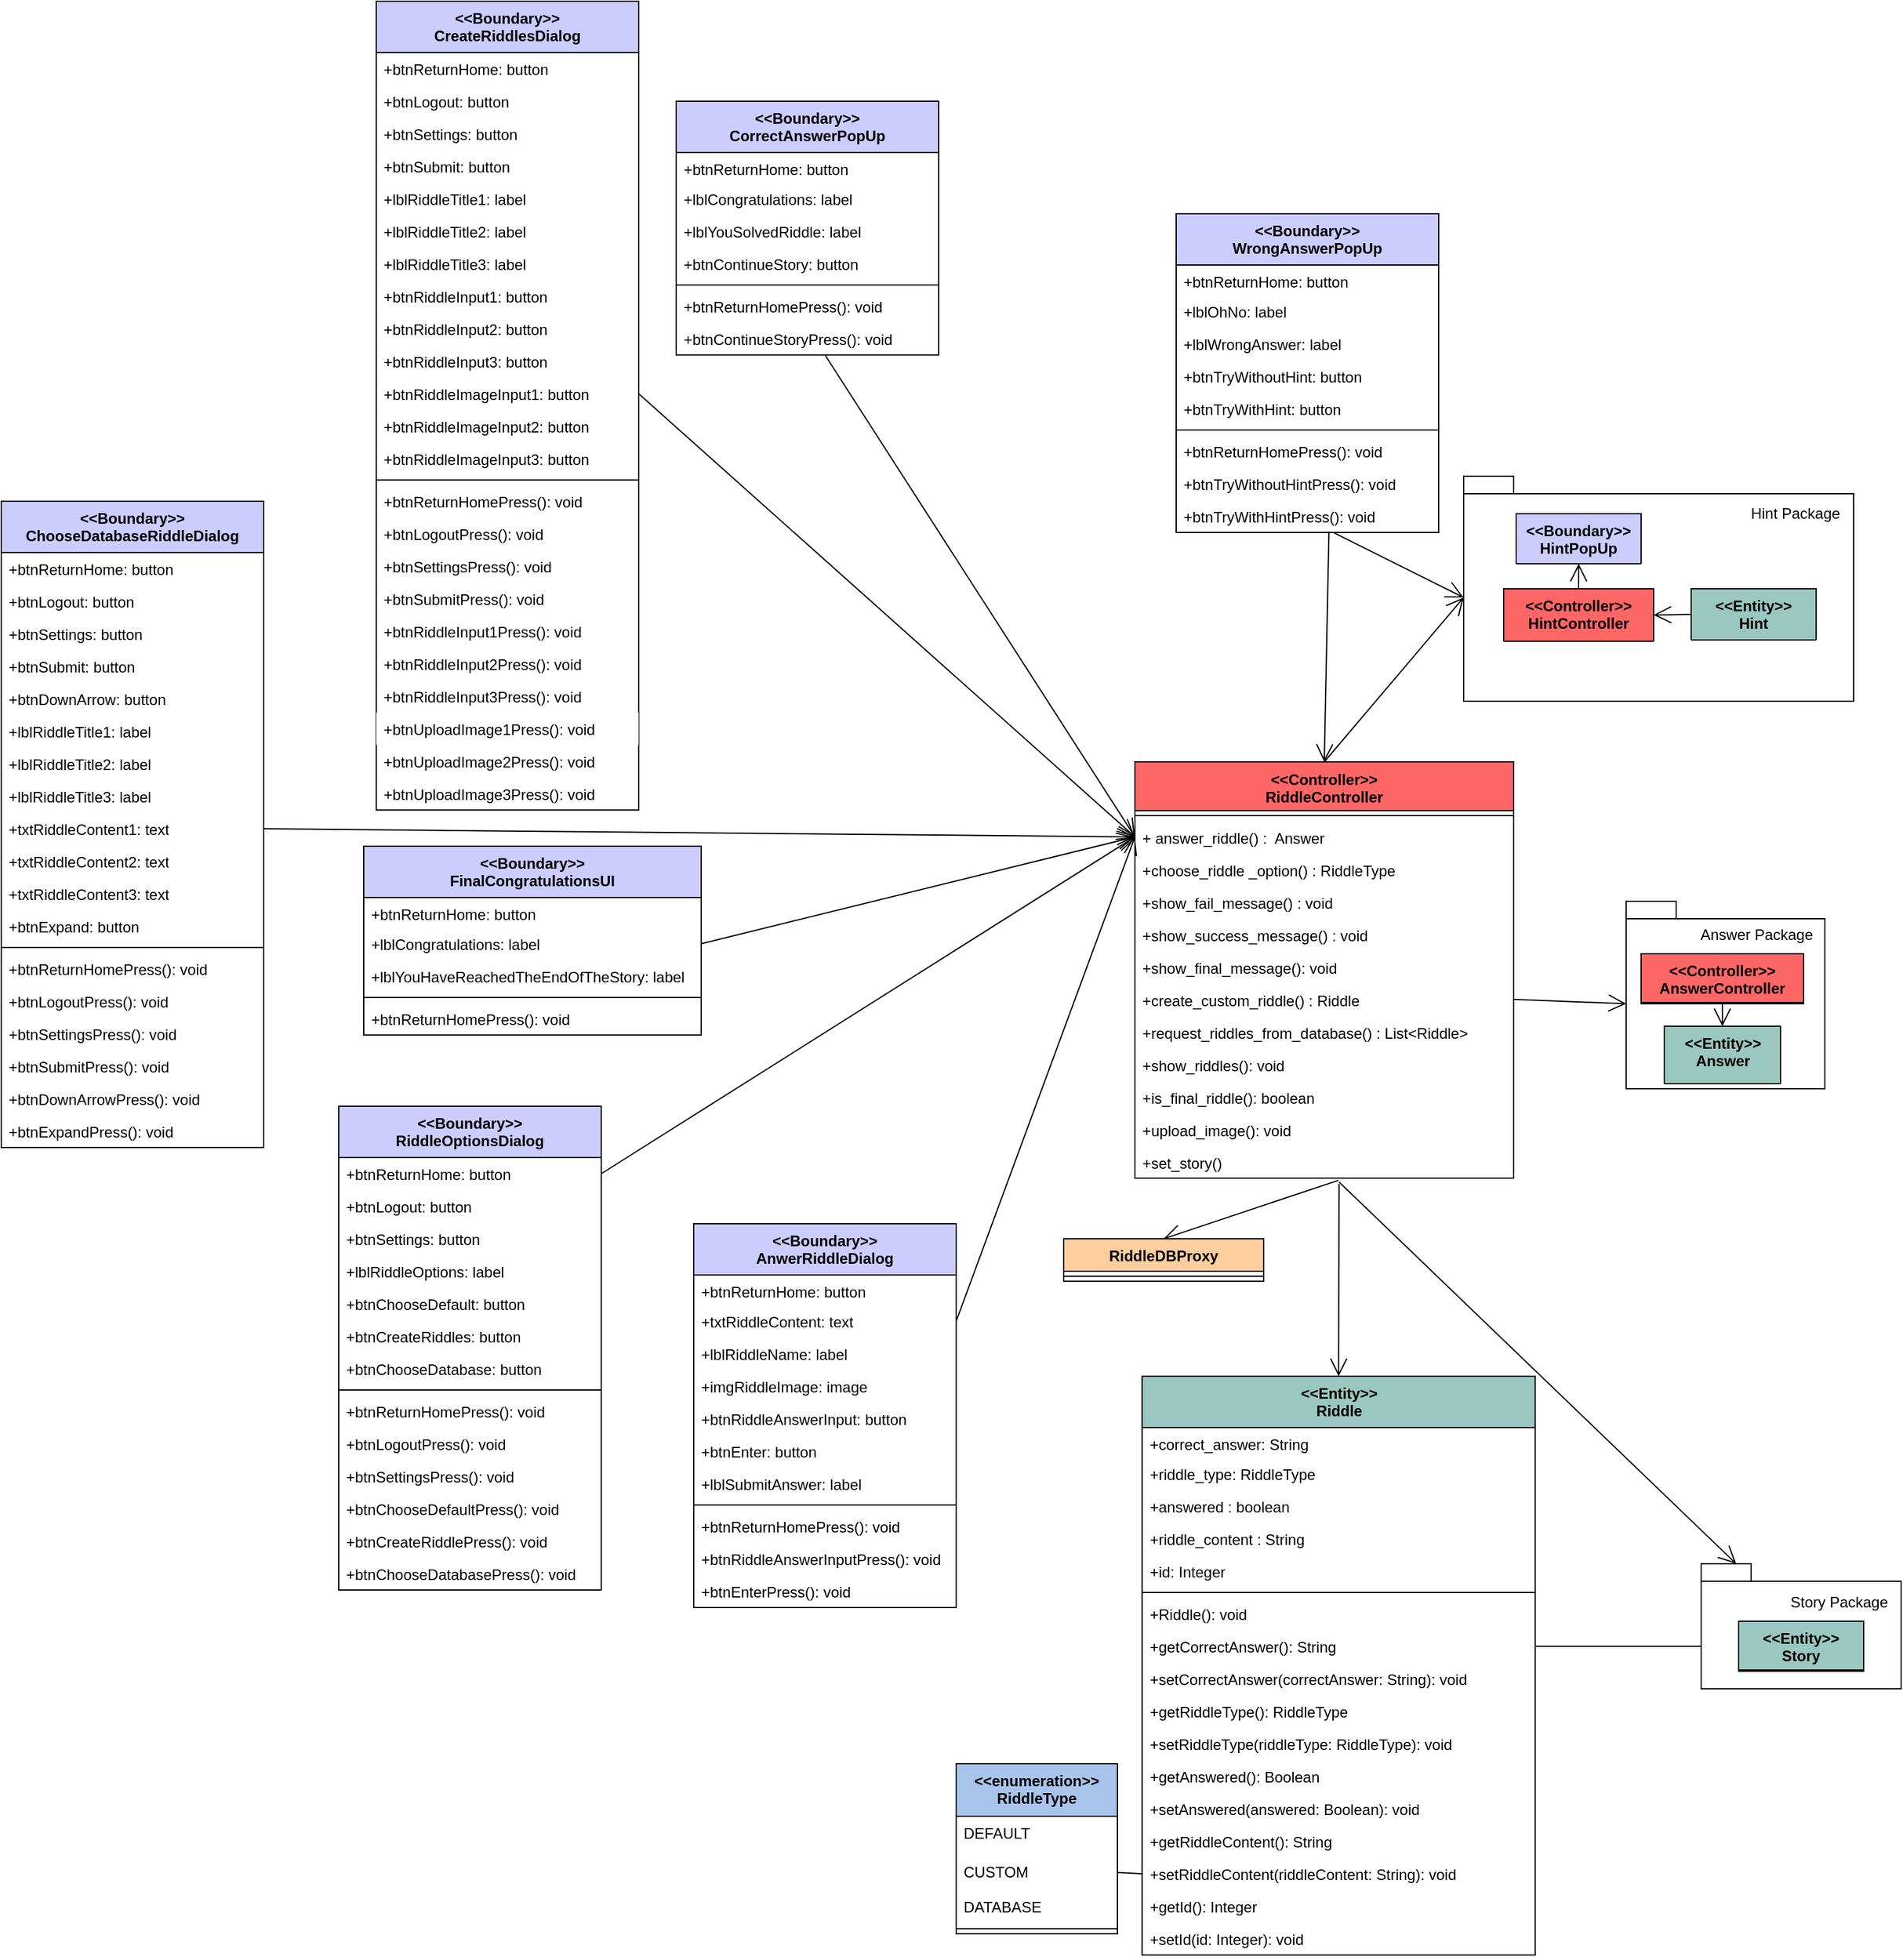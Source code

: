 <mxfile version="26.3.0">
  <diagram name="Page-1" id="Argq1FHSRLsrW8rSjhAS">
    <mxGraphModel dx="8628" dy="4014" grid="1" gridSize="10" guides="1" tooltips="1" connect="1" arrows="1" fold="1" page="1" pageScale="1" pageWidth="827" pageHeight="1169" math="0" shadow="0">
      <root>
        <mxCell id="0" />
        <mxCell id="1" parent="0" />
        <mxCell id="j2AFEJUcTYDrawGbLS5V-1" value="" style="endArrow=open;endFill=1;endSize=12;html=1;rounded=0;exitX=1;exitY=0.5;exitDx=0;exitDy=0;entryX=0;entryY=0.5;entryDx=0;entryDy=0;" edge="1" parent="1" source="j2AFEJUcTYDrawGbLS5V-42" target="j2AFEJUcTYDrawGbLS5V-5">
          <mxGeometry width="160" relative="1" as="geometry">
            <mxPoint x="-6230" y="-3110" as="sourcePoint" />
            <mxPoint x="-6320" y="-2800" as="targetPoint" />
          </mxGeometry>
        </mxCell>
        <mxCell id="j2AFEJUcTYDrawGbLS5V-2" value="" style="endArrow=open;endFill=1;endSize=12;html=1;rounded=0;exitX=0.602;exitY=1.013;exitDx=0;exitDy=0;entryX=0;entryY=0;entryDx=0;entryDy=97;exitPerimeter=0;entryPerimeter=0;" edge="1" parent="1" source="j2AFEJUcTYDrawGbLS5V-136" target="j2AFEJUcTYDrawGbLS5V-150">
          <mxGeometry width="160" relative="1" as="geometry">
            <mxPoint x="-5058" y="-2845" as="sourcePoint" />
            <mxPoint x="-5052" y="-2672" as="targetPoint" />
            <Array as="points" />
          </mxGeometry>
        </mxCell>
        <mxCell id="j2AFEJUcTYDrawGbLS5V-3" value="&amp;lt;&amp;lt;Controller&amp;gt;&amp;gt;&lt;div&gt;RiddleController&lt;/div&gt;" style="swimlane;fontStyle=1;align=center;verticalAlign=top;childLayout=stackLayout;horizontal=1;startSize=39;horizontalStack=0;resizeParent=1;resizeParentMax=0;resizeLast=0;collapsible=1;marginBottom=0;whiteSpace=wrap;html=1;fillColor=#FF6666;" vertex="1" parent="1">
          <mxGeometry x="-6503" y="-2851.5" width="303" height="333" as="geometry" />
        </mxCell>
        <mxCell id="j2AFEJUcTYDrawGbLS5V-4" value="" style="line;strokeWidth=1;fillColor=none;align=left;verticalAlign=middle;spacingTop=-1;spacingLeft=3;spacingRight=3;rotatable=0;labelPosition=right;points=[];portConstraint=eastwest;strokeColor=inherit;" vertex="1" parent="j2AFEJUcTYDrawGbLS5V-3">
          <mxGeometry y="39" width="303" height="8" as="geometry" />
        </mxCell>
        <mxCell id="j2AFEJUcTYDrawGbLS5V-5" value="+ answer_riddle() :&amp;nbsp; Answer" style="text;strokeColor=none;fillColor=none;align=left;verticalAlign=top;spacingLeft=4;spacingRight=4;overflow=hidden;rotatable=0;points=[[0,0.5],[1,0.5]];portConstraint=eastwest;whiteSpace=wrap;html=1;" vertex="1" parent="j2AFEJUcTYDrawGbLS5V-3">
          <mxGeometry y="47" width="303" height="26" as="geometry" />
        </mxCell>
        <mxCell id="j2AFEJUcTYDrawGbLS5V-6" value="+choose_riddle _option() : RiddleType" style="text;strokeColor=none;fillColor=none;align=left;verticalAlign=top;spacingLeft=4;spacingRight=4;overflow=hidden;rotatable=0;points=[[0,0.5],[1,0.5]];portConstraint=eastwest;whiteSpace=wrap;html=1;" vertex="1" parent="j2AFEJUcTYDrawGbLS5V-3">
          <mxGeometry y="73" width="303" height="26" as="geometry" />
        </mxCell>
        <mxCell id="j2AFEJUcTYDrawGbLS5V-7" value="+show_fail_message() : void" style="text;strokeColor=none;fillColor=none;align=left;verticalAlign=top;spacingLeft=4;spacingRight=4;overflow=hidden;rotatable=0;points=[[0,0.5],[1,0.5]];portConstraint=eastwest;whiteSpace=wrap;html=1;" vertex="1" parent="j2AFEJUcTYDrawGbLS5V-3">
          <mxGeometry y="99" width="303" height="26" as="geometry" />
        </mxCell>
        <mxCell id="j2AFEJUcTYDrawGbLS5V-8" value="+show_success_message() : void" style="text;strokeColor=none;fillColor=none;align=left;verticalAlign=top;spacingLeft=4;spacingRight=4;overflow=hidden;rotatable=0;points=[[0,0.5],[1,0.5]];portConstraint=eastwest;whiteSpace=wrap;html=1;" vertex="1" parent="j2AFEJUcTYDrawGbLS5V-3">
          <mxGeometry y="125" width="303" height="26" as="geometry" />
        </mxCell>
        <mxCell id="j2AFEJUcTYDrawGbLS5V-9" value="+show_final_message(): void" style="text;strokeColor=none;fillColor=none;align=left;verticalAlign=top;spacingLeft=4;spacingRight=4;overflow=hidden;rotatable=0;points=[[0,0.5],[1,0.5]];portConstraint=eastwest;whiteSpace=wrap;html=1;" vertex="1" parent="j2AFEJUcTYDrawGbLS5V-3">
          <mxGeometry y="151" width="303" height="26" as="geometry" />
        </mxCell>
        <mxCell id="j2AFEJUcTYDrawGbLS5V-10" value="+create_custom_riddle() : Riddle" style="text;strokeColor=none;fillColor=none;align=left;verticalAlign=top;spacingLeft=4;spacingRight=4;overflow=hidden;rotatable=0;points=[[0,0.5],[1,0.5]];portConstraint=eastwest;whiteSpace=wrap;html=1;" vertex="1" parent="j2AFEJUcTYDrawGbLS5V-3">
          <mxGeometry y="177" width="303" height="26" as="geometry" />
        </mxCell>
        <mxCell id="j2AFEJUcTYDrawGbLS5V-11" value="+request_riddles_from_database() : List&amp;lt;Riddle&amp;gt;" style="text;strokeColor=none;fillColor=none;align=left;verticalAlign=top;spacingLeft=4;spacingRight=4;overflow=hidden;rotatable=0;points=[[0,0.5],[1,0.5]];portConstraint=eastwest;whiteSpace=wrap;html=1;" vertex="1" parent="j2AFEJUcTYDrawGbLS5V-3">
          <mxGeometry y="203" width="303" height="26" as="geometry" />
        </mxCell>
        <mxCell id="j2AFEJUcTYDrawGbLS5V-12" value="+show_riddles(): void" style="text;strokeColor=none;fillColor=none;align=left;verticalAlign=top;spacingLeft=4;spacingRight=4;overflow=hidden;rotatable=0;points=[[0,0.5],[1,0.5]];portConstraint=eastwest;whiteSpace=wrap;html=1;" vertex="1" parent="j2AFEJUcTYDrawGbLS5V-3">
          <mxGeometry y="229" width="303" height="26" as="geometry" />
        </mxCell>
        <mxCell id="j2AFEJUcTYDrawGbLS5V-13" value="&lt;p style=&quot;margin: 0in; font-size: 9pt;&quot;&gt;+&lt;span style=&quot;font-size: 9pt; background-color: transparent; color: light-dark(rgb(0, 0, 0), rgb(255, 255, 255));&quot;&gt;is_final_riddle(): boolean&lt;/span&gt;&lt;/p&gt;" style="text;strokeColor=none;fillColor=none;align=left;verticalAlign=top;spacingLeft=4;spacingRight=4;overflow=hidden;rotatable=0;points=[[0,0.5],[1,0.5]];portConstraint=eastwest;whiteSpace=wrap;html=1;" vertex="1" parent="j2AFEJUcTYDrawGbLS5V-3">
          <mxGeometry y="255" width="303" height="26" as="geometry" />
        </mxCell>
        <mxCell id="j2AFEJUcTYDrawGbLS5V-14" value="&lt;p style=&quot;margin: 0in; font-size: 9pt;&quot;&gt;+upload_image(): void&lt;/p&gt;" style="text;strokeColor=none;fillColor=none;align=left;verticalAlign=top;spacingLeft=4;spacingRight=4;overflow=hidden;rotatable=0;points=[[0,0.5],[1,0.5]];portConstraint=eastwest;whiteSpace=wrap;html=1;" vertex="1" parent="j2AFEJUcTYDrawGbLS5V-3">
          <mxGeometry y="281" width="303" height="26" as="geometry" />
        </mxCell>
        <mxCell id="j2AFEJUcTYDrawGbLS5V-15" value="&lt;p style=&quot;margin: 0in; font-size: 9pt;&quot;&gt;+set_story()&lt;/p&gt;" style="text;strokeColor=none;fillColor=none;align=left;verticalAlign=top;spacingLeft=4;spacingRight=4;overflow=hidden;rotatable=0;points=[[0,0.5],[1,0.5]];portConstraint=eastwest;whiteSpace=wrap;html=1;" vertex="1" parent="j2AFEJUcTYDrawGbLS5V-3">
          <mxGeometry y="307" width="303" height="26" as="geometry" />
        </mxCell>
        <mxCell id="j2AFEJUcTYDrawGbLS5V-16" value="&amp;lt;&amp;lt;Boundary&amp;gt;&amp;gt;&lt;div&gt;CreateRiddlesDialog&lt;/div&gt;" style="swimlane;fontStyle=1;align=center;verticalAlign=top;childLayout=stackLayout;horizontal=1;startSize=41;horizontalStack=0;resizeParent=1;resizeParentMax=0;resizeLast=0;collapsible=1;marginBottom=0;whiteSpace=wrap;html=1;fillColor=#CCCCFF;" vertex="1" parent="1">
          <mxGeometry x="-7110" y="-3460" width="210" height="647" as="geometry" />
        </mxCell>
        <mxCell id="j2AFEJUcTYDrawGbLS5V-17" value="+btnReturnHome: button" style="text;strokeColor=none;fillColor=none;align=left;verticalAlign=top;spacingLeft=4;spacingRight=4;overflow=hidden;rotatable=0;points=[[0,0.5],[1,0.5]];portConstraint=eastwest;whiteSpace=wrap;html=1;" vertex="1" parent="j2AFEJUcTYDrawGbLS5V-16">
          <mxGeometry y="41" width="210" height="26" as="geometry" />
        </mxCell>
        <mxCell id="j2AFEJUcTYDrawGbLS5V-18" value="+btnLogout: button" style="text;strokeColor=none;fillColor=none;align=left;verticalAlign=top;spacingLeft=4;spacingRight=4;overflow=hidden;rotatable=0;points=[[0,0.5],[1,0.5]];portConstraint=eastwest;whiteSpace=wrap;html=1;" vertex="1" parent="j2AFEJUcTYDrawGbLS5V-16">
          <mxGeometry y="67" width="210" height="26" as="geometry" />
        </mxCell>
        <mxCell id="j2AFEJUcTYDrawGbLS5V-19" value="+btnSettings: button" style="text;strokeColor=none;fillColor=none;align=left;verticalAlign=top;spacingLeft=4;spacingRight=4;overflow=hidden;rotatable=0;points=[[0,0.5],[1,0.5]];portConstraint=eastwest;whiteSpace=wrap;html=1;" vertex="1" parent="j2AFEJUcTYDrawGbLS5V-16">
          <mxGeometry y="93" width="210" height="26" as="geometry" />
        </mxCell>
        <mxCell id="j2AFEJUcTYDrawGbLS5V-20" value="&lt;div&gt;+btnSubmit: button&lt;/div&gt;" style="text;strokeColor=none;fillColor=none;align=left;verticalAlign=top;spacingLeft=4;spacingRight=4;overflow=hidden;rotatable=0;points=[[0,0.5],[1,0.5]];portConstraint=eastwest;whiteSpace=wrap;html=1;" vertex="1" parent="j2AFEJUcTYDrawGbLS5V-16">
          <mxGeometry y="119" width="210" height="26" as="geometry" />
        </mxCell>
        <mxCell id="j2AFEJUcTYDrawGbLS5V-21" value="&lt;div&gt;+lblRiddleTitle1: label&lt;/div&gt;" style="text;strokeColor=none;fillColor=none;align=left;verticalAlign=top;spacingLeft=4;spacingRight=4;overflow=hidden;rotatable=0;points=[[0,0.5],[1,0.5]];portConstraint=eastwest;whiteSpace=wrap;html=1;" vertex="1" parent="j2AFEJUcTYDrawGbLS5V-16">
          <mxGeometry y="145" width="210" height="26" as="geometry" />
        </mxCell>
        <mxCell id="j2AFEJUcTYDrawGbLS5V-22" value="&lt;div&gt;+lblRiddleTitle2: label&lt;/div&gt;" style="text;strokeColor=none;fillColor=none;align=left;verticalAlign=top;spacingLeft=4;spacingRight=4;overflow=hidden;rotatable=0;points=[[0,0.5],[1,0.5]];portConstraint=eastwest;whiteSpace=wrap;html=1;" vertex="1" parent="j2AFEJUcTYDrawGbLS5V-16">
          <mxGeometry y="171" width="210" height="26" as="geometry" />
        </mxCell>
        <mxCell id="j2AFEJUcTYDrawGbLS5V-23" value="&lt;div&gt;+lblRiddleTitle3: label&lt;/div&gt;" style="text;strokeColor=none;fillColor=none;align=left;verticalAlign=top;spacingLeft=4;spacingRight=4;overflow=hidden;rotatable=0;points=[[0,0.5],[1,0.5]];portConstraint=eastwest;whiteSpace=wrap;html=1;" vertex="1" parent="j2AFEJUcTYDrawGbLS5V-16">
          <mxGeometry y="197" width="210" height="26" as="geometry" />
        </mxCell>
        <mxCell id="j2AFEJUcTYDrawGbLS5V-24" value="&lt;div&gt;+btnRiddleInput1: button&lt;/div&gt;" style="text;strokeColor=none;fillColor=none;align=left;verticalAlign=top;spacingLeft=4;spacingRight=4;overflow=hidden;rotatable=0;points=[[0,0.5],[1,0.5]];portConstraint=eastwest;whiteSpace=wrap;html=1;" vertex="1" parent="j2AFEJUcTYDrawGbLS5V-16">
          <mxGeometry y="223" width="210" height="26" as="geometry" />
        </mxCell>
        <mxCell id="j2AFEJUcTYDrawGbLS5V-25" value="&lt;div&gt;+btnRiddleInput2: button&lt;/div&gt;" style="text;strokeColor=none;fillColor=none;align=left;verticalAlign=top;spacingLeft=4;spacingRight=4;overflow=hidden;rotatable=0;points=[[0,0.5],[1,0.5]];portConstraint=eastwest;whiteSpace=wrap;html=1;" vertex="1" parent="j2AFEJUcTYDrawGbLS5V-16">
          <mxGeometry y="249" width="210" height="26" as="geometry" />
        </mxCell>
        <mxCell id="j2AFEJUcTYDrawGbLS5V-26" value="&lt;div&gt;+btnRiddleInput3: button&lt;/div&gt;" style="text;strokeColor=none;fillColor=none;align=left;verticalAlign=top;spacingLeft=4;spacingRight=4;overflow=hidden;rotatable=0;points=[[0,0.5],[1,0.5]];portConstraint=eastwest;whiteSpace=wrap;html=1;" vertex="1" parent="j2AFEJUcTYDrawGbLS5V-16">
          <mxGeometry y="275" width="210" height="26" as="geometry" />
        </mxCell>
        <mxCell id="j2AFEJUcTYDrawGbLS5V-27" value="&lt;div&gt;+btnRiddleImageInput1: button&lt;/div&gt;" style="text;strokeColor=none;fillColor=none;align=left;verticalAlign=top;spacingLeft=4;spacingRight=4;overflow=hidden;rotatable=0;points=[[0,0.5],[1,0.5]];portConstraint=eastwest;whiteSpace=wrap;html=1;" vertex="1" parent="j2AFEJUcTYDrawGbLS5V-16">
          <mxGeometry y="301" width="210" height="26" as="geometry" />
        </mxCell>
        <mxCell id="j2AFEJUcTYDrawGbLS5V-28" value="&lt;div&gt;+btnRiddleImageInput2: button&lt;/div&gt;" style="text;strokeColor=none;fillColor=none;align=left;verticalAlign=top;spacingLeft=4;spacingRight=4;overflow=hidden;rotatable=0;points=[[0,0.5],[1,0.5]];portConstraint=eastwest;whiteSpace=wrap;html=1;" vertex="1" parent="j2AFEJUcTYDrawGbLS5V-16">
          <mxGeometry y="327" width="210" height="26" as="geometry" />
        </mxCell>
        <mxCell id="j2AFEJUcTYDrawGbLS5V-29" value="&lt;div&gt;+btnRiddleImageInput3: button&lt;/div&gt;" style="text;strokeColor=none;fillColor=none;align=left;verticalAlign=top;spacingLeft=4;spacingRight=4;overflow=hidden;rotatable=0;points=[[0,0.5],[1,0.5]];portConstraint=eastwest;whiteSpace=wrap;html=1;" vertex="1" parent="j2AFEJUcTYDrawGbLS5V-16">
          <mxGeometry y="353" width="210" height="26" as="geometry" />
        </mxCell>
        <mxCell id="j2AFEJUcTYDrawGbLS5V-30" value="" style="line;strokeWidth=1;fillColor=none;align=left;verticalAlign=middle;spacingTop=-1;spacingLeft=3;spacingRight=3;rotatable=0;labelPosition=right;points=[];portConstraint=eastwest;strokeColor=inherit;" vertex="1" parent="j2AFEJUcTYDrawGbLS5V-16">
          <mxGeometry y="379" width="210" height="8" as="geometry" />
        </mxCell>
        <mxCell id="j2AFEJUcTYDrawGbLS5V-31" value="+btnReturnHomePress(): void" style="text;strokeColor=none;fillColor=none;align=left;verticalAlign=top;spacingLeft=4;spacingRight=4;overflow=hidden;rotatable=0;points=[[0,0.5],[1,0.5]];portConstraint=eastwest;whiteSpace=wrap;html=1;" vertex="1" parent="j2AFEJUcTYDrawGbLS5V-16">
          <mxGeometry y="387" width="210" height="26" as="geometry" />
        </mxCell>
        <mxCell id="j2AFEJUcTYDrawGbLS5V-32" value="+btnLogoutPress(): void" style="text;strokeColor=none;fillColor=none;align=left;verticalAlign=top;spacingLeft=4;spacingRight=4;overflow=hidden;rotatable=0;points=[[0,0.5],[1,0.5]];portConstraint=eastwest;whiteSpace=wrap;html=1;" vertex="1" parent="j2AFEJUcTYDrawGbLS5V-16">
          <mxGeometry y="413" width="210" height="26" as="geometry" />
        </mxCell>
        <mxCell id="j2AFEJUcTYDrawGbLS5V-33" value="+btnSettingsPress(): void" style="text;strokeColor=none;fillColor=none;align=left;verticalAlign=top;spacingLeft=4;spacingRight=4;overflow=hidden;rotatable=0;points=[[0,0.5],[1,0.5]];portConstraint=eastwest;whiteSpace=wrap;html=1;" vertex="1" parent="j2AFEJUcTYDrawGbLS5V-16">
          <mxGeometry y="439" width="210" height="26" as="geometry" />
        </mxCell>
        <mxCell id="j2AFEJUcTYDrawGbLS5V-34" value="+btnSubmitPress(): void" style="text;strokeColor=none;fillColor=none;align=left;verticalAlign=top;spacingLeft=4;spacingRight=4;overflow=hidden;rotatable=0;points=[[0,0.5],[1,0.5]];portConstraint=eastwest;whiteSpace=wrap;html=1;" vertex="1" parent="j2AFEJUcTYDrawGbLS5V-16">
          <mxGeometry y="465" width="210" height="26" as="geometry" />
        </mxCell>
        <mxCell id="j2AFEJUcTYDrawGbLS5V-35" value="+btnRiddleInput1Press(): void" style="text;strokeColor=none;fillColor=none;align=left;verticalAlign=top;spacingLeft=4;spacingRight=4;overflow=hidden;rotatable=0;points=[[0,0.5],[1,0.5]];portConstraint=eastwest;whiteSpace=wrap;html=1;" vertex="1" parent="j2AFEJUcTYDrawGbLS5V-16">
          <mxGeometry y="491" width="210" height="26" as="geometry" />
        </mxCell>
        <mxCell id="j2AFEJUcTYDrawGbLS5V-36" value="+btnRiddleInput2Press(): void" style="text;strokeColor=none;fillColor=none;align=left;verticalAlign=top;spacingLeft=4;spacingRight=4;overflow=hidden;rotatable=0;points=[[0,0.5],[1,0.5]];portConstraint=eastwest;whiteSpace=wrap;html=1;" vertex="1" parent="j2AFEJUcTYDrawGbLS5V-16">
          <mxGeometry y="517" width="210" height="26" as="geometry" />
        </mxCell>
        <mxCell id="j2AFEJUcTYDrawGbLS5V-37" value="+btnRiddleInput3Press(): void" style="text;strokeColor=none;fillColor=none;align=left;verticalAlign=top;spacingLeft=4;spacingRight=4;overflow=hidden;rotatable=0;points=[[0,0.5],[1,0.5]];portConstraint=eastwest;whiteSpace=wrap;html=1;" vertex="1" parent="j2AFEJUcTYDrawGbLS5V-16">
          <mxGeometry y="543" width="210" height="26" as="geometry" />
        </mxCell>
        <mxCell id="j2AFEJUcTYDrawGbLS5V-38" value="&lt;div&gt;+btnUploadImage1Press(): void&lt;/div&gt;" style="text;strokeColor=none;fillColor=#FFFFFF;align=left;verticalAlign=top;spacingLeft=4;spacingRight=4;overflow=hidden;rotatable=0;points=[[0,0.5],[1,0.5]];portConstraint=eastwest;whiteSpace=wrap;html=1;" vertex="1" parent="j2AFEJUcTYDrawGbLS5V-16">
          <mxGeometry y="569" width="210" height="26" as="geometry" />
        </mxCell>
        <mxCell id="j2AFEJUcTYDrawGbLS5V-39" value="&lt;div&gt;+btnUploadImage2Press(): void&lt;/div&gt;" style="text;strokeColor=none;fillColor=none;align=left;verticalAlign=top;spacingLeft=4;spacingRight=4;overflow=hidden;rotatable=0;points=[[0,0.5],[1,0.5]];portConstraint=eastwest;whiteSpace=wrap;html=1;" vertex="1" parent="j2AFEJUcTYDrawGbLS5V-16">
          <mxGeometry y="595" width="210" height="26" as="geometry" />
        </mxCell>
        <mxCell id="j2AFEJUcTYDrawGbLS5V-40" value="&lt;div&gt;+btnUploadImage3Press(): void&lt;/div&gt;" style="text;strokeColor=none;fillColor=none;align=left;verticalAlign=top;spacingLeft=4;spacingRight=4;overflow=hidden;rotatable=0;points=[[0,0.5],[1,0.5]];portConstraint=eastwest;whiteSpace=wrap;html=1;" vertex="1" parent="j2AFEJUcTYDrawGbLS5V-16">
          <mxGeometry y="621" width="210" height="26" as="geometry" />
        </mxCell>
        <mxCell id="j2AFEJUcTYDrawGbLS5V-41" value="&amp;lt;&amp;lt;Boundary&amp;gt;&amp;gt;&lt;div&gt;RiddleOptionsDialog&lt;/div&gt;" style="swimlane;fontStyle=1;align=center;verticalAlign=top;childLayout=stackLayout;horizontal=1;startSize=41;horizontalStack=0;resizeParent=1;resizeParentMax=0;resizeLast=0;collapsible=1;marginBottom=0;whiteSpace=wrap;html=1;fillColor=#CCCCFF;" vertex="1" parent="1">
          <mxGeometry x="-7140" y="-2576" width="210" height="387" as="geometry" />
        </mxCell>
        <mxCell id="j2AFEJUcTYDrawGbLS5V-42" value="+btnReturnHome: button" style="text;strokeColor=none;fillColor=none;align=left;verticalAlign=top;spacingLeft=4;spacingRight=4;overflow=hidden;rotatable=0;points=[[0,0.5],[1,0.5]];portConstraint=eastwest;whiteSpace=wrap;html=1;" vertex="1" parent="j2AFEJUcTYDrawGbLS5V-41">
          <mxGeometry y="41" width="210" height="26" as="geometry" />
        </mxCell>
        <mxCell id="j2AFEJUcTYDrawGbLS5V-43" value="+btnLogout: button" style="text;strokeColor=none;fillColor=none;align=left;verticalAlign=top;spacingLeft=4;spacingRight=4;overflow=hidden;rotatable=0;points=[[0,0.5],[1,0.5]];portConstraint=eastwest;whiteSpace=wrap;html=1;" vertex="1" parent="j2AFEJUcTYDrawGbLS5V-41">
          <mxGeometry y="67" width="210" height="26" as="geometry" />
        </mxCell>
        <mxCell id="j2AFEJUcTYDrawGbLS5V-44" value="+btnSettings: button" style="text;strokeColor=none;fillColor=none;align=left;verticalAlign=top;spacingLeft=4;spacingRight=4;overflow=hidden;rotatable=0;points=[[0,0.5],[1,0.5]];portConstraint=eastwest;whiteSpace=wrap;html=1;" vertex="1" parent="j2AFEJUcTYDrawGbLS5V-41">
          <mxGeometry y="93" width="210" height="26" as="geometry" />
        </mxCell>
        <mxCell id="j2AFEJUcTYDrawGbLS5V-45" value="&lt;div&gt;+lblRiddleOptions: label&lt;/div&gt;" style="text;strokeColor=none;fillColor=none;align=left;verticalAlign=top;spacingLeft=4;spacingRight=4;overflow=hidden;rotatable=0;points=[[0,0.5],[1,0.5]];portConstraint=eastwest;whiteSpace=wrap;html=1;" vertex="1" parent="j2AFEJUcTYDrawGbLS5V-41">
          <mxGeometry y="119" width="210" height="26" as="geometry" />
        </mxCell>
        <mxCell id="j2AFEJUcTYDrawGbLS5V-46" value="&lt;div&gt;+btnChooseDefault: button&lt;/div&gt;" style="text;strokeColor=none;fillColor=none;align=left;verticalAlign=top;spacingLeft=4;spacingRight=4;overflow=hidden;rotatable=0;points=[[0,0.5],[1,0.5]];portConstraint=eastwest;whiteSpace=wrap;html=1;" vertex="1" parent="j2AFEJUcTYDrawGbLS5V-41">
          <mxGeometry y="145" width="210" height="26" as="geometry" />
        </mxCell>
        <mxCell id="j2AFEJUcTYDrawGbLS5V-47" value="&lt;div&gt;+btnCreateRiddles: button&lt;/div&gt;" style="text;strokeColor=none;fillColor=none;align=left;verticalAlign=top;spacingLeft=4;spacingRight=4;overflow=hidden;rotatable=0;points=[[0,0.5],[1,0.5]];portConstraint=eastwest;whiteSpace=wrap;html=1;" vertex="1" parent="j2AFEJUcTYDrawGbLS5V-41">
          <mxGeometry y="171" width="210" height="26" as="geometry" />
        </mxCell>
        <mxCell id="j2AFEJUcTYDrawGbLS5V-48" value="&lt;div&gt;+btnChooseDatabase: button&lt;/div&gt;" style="text;strokeColor=none;fillColor=none;align=left;verticalAlign=top;spacingLeft=4;spacingRight=4;overflow=hidden;rotatable=0;points=[[0,0.5],[1,0.5]];portConstraint=eastwest;whiteSpace=wrap;html=1;" vertex="1" parent="j2AFEJUcTYDrawGbLS5V-41">
          <mxGeometry y="197" width="210" height="26" as="geometry" />
        </mxCell>
        <mxCell id="j2AFEJUcTYDrawGbLS5V-49" value="" style="line;strokeWidth=1;fillColor=none;align=left;verticalAlign=middle;spacingTop=-1;spacingLeft=3;spacingRight=3;rotatable=0;labelPosition=right;points=[];portConstraint=eastwest;strokeColor=inherit;" vertex="1" parent="j2AFEJUcTYDrawGbLS5V-41">
          <mxGeometry y="223" width="210" height="8" as="geometry" />
        </mxCell>
        <mxCell id="j2AFEJUcTYDrawGbLS5V-50" value="+btnReturnHomePress(): void" style="text;strokeColor=none;fillColor=none;align=left;verticalAlign=top;spacingLeft=4;spacingRight=4;overflow=hidden;rotatable=0;points=[[0,0.5],[1,0.5]];portConstraint=eastwest;whiteSpace=wrap;html=1;" vertex="1" parent="j2AFEJUcTYDrawGbLS5V-41">
          <mxGeometry y="231" width="210" height="26" as="geometry" />
        </mxCell>
        <mxCell id="j2AFEJUcTYDrawGbLS5V-51" value="+btnLogoutPress(): void" style="text;strokeColor=none;fillColor=none;align=left;verticalAlign=top;spacingLeft=4;spacingRight=4;overflow=hidden;rotatable=0;points=[[0,0.5],[1,0.5]];portConstraint=eastwest;whiteSpace=wrap;html=1;" vertex="1" parent="j2AFEJUcTYDrawGbLS5V-41">
          <mxGeometry y="257" width="210" height="26" as="geometry" />
        </mxCell>
        <mxCell id="j2AFEJUcTYDrawGbLS5V-52" value="+btnSettingsPress(): void" style="text;strokeColor=none;fillColor=none;align=left;verticalAlign=top;spacingLeft=4;spacingRight=4;overflow=hidden;rotatable=0;points=[[0,0.5],[1,0.5]];portConstraint=eastwest;whiteSpace=wrap;html=1;" vertex="1" parent="j2AFEJUcTYDrawGbLS5V-41">
          <mxGeometry y="283" width="210" height="26" as="geometry" />
        </mxCell>
        <mxCell id="j2AFEJUcTYDrawGbLS5V-53" value="+btnChooseDefaultPress(): void" style="text;strokeColor=none;fillColor=none;align=left;verticalAlign=top;spacingLeft=4;spacingRight=4;overflow=hidden;rotatable=0;points=[[0,0.5],[1,0.5]];portConstraint=eastwest;whiteSpace=wrap;html=1;" vertex="1" parent="j2AFEJUcTYDrawGbLS5V-41">
          <mxGeometry y="309" width="210" height="26" as="geometry" />
        </mxCell>
        <mxCell id="j2AFEJUcTYDrawGbLS5V-54" value="+btnCreateRiddlePress(): void" style="text;strokeColor=none;fillColor=none;align=left;verticalAlign=top;spacingLeft=4;spacingRight=4;overflow=hidden;rotatable=0;points=[[0,0.5],[1,0.5]];portConstraint=eastwest;whiteSpace=wrap;html=1;" vertex="1" parent="j2AFEJUcTYDrawGbLS5V-41">
          <mxGeometry y="335" width="210" height="26" as="geometry" />
        </mxCell>
        <mxCell id="j2AFEJUcTYDrawGbLS5V-55" value="+btnChooseDatabasePress(): void" style="text;strokeColor=none;fillColor=none;align=left;verticalAlign=top;spacingLeft=4;spacingRight=4;overflow=hidden;rotatable=0;points=[[0,0.5],[1,0.5]];portConstraint=eastwest;whiteSpace=wrap;html=1;" vertex="1" parent="j2AFEJUcTYDrawGbLS5V-41">
          <mxGeometry y="361" width="210" height="26" as="geometry" />
        </mxCell>
        <mxCell id="j2AFEJUcTYDrawGbLS5V-56" value="&amp;lt;&amp;lt;Boundary&amp;gt;&amp;gt;&lt;div&gt;AnwerRiddleDialog&lt;/div&gt;" style="swimlane;fontStyle=1;align=center;verticalAlign=top;childLayout=stackLayout;horizontal=1;startSize=41;horizontalStack=0;resizeParent=1;resizeParentMax=0;resizeLast=0;collapsible=1;marginBottom=0;whiteSpace=wrap;html=1;fillColor=#CCCCFF;" vertex="1" parent="1">
          <mxGeometry x="-6856" y="-2482" width="210" height="307" as="geometry" />
        </mxCell>
        <mxCell id="j2AFEJUcTYDrawGbLS5V-57" value="&lt;div&gt;+btnReturnHome: button&lt;/div&gt;" style="text;strokeColor=none;fillColor=none;align=left;verticalAlign=top;spacingLeft=4;spacingRight=4;overflow=hidden;rotatable=0;points=[[0,0.5],[1,0.5]];portConstraint=eastwest;whiteSpace=wrap;html=1;" vertex="1" parent="j2AFEJUcTYDrawGbLS5V-56">
          <mxGeometry y="41" width="210" height="24" as="geometry" />
        </mxCell>
        <mxCell id="j2AFEJUcTYDrawGbLS5V-58" value="&lt;div&gt;+txtRiddleContent: text&lt;/div&gt;" style="text;strokeColor=none;fillColor=none;align=left;verticalAlign=top;spacingLeft=4;spacingRight=4;overflow=hidden;rotatable=0;points=[[0,0.5],[1,0.5]];portConstraint=eastwest;whiteSpace=wrap;html=1;" vertex="1" parent="j2AFEJUcTYDrawGbLS5V-56">
          <mxGeometry y="65" width="210" height="26" as="geometry" />
        </mxCell>
        <mxCell id="j2AFEJUcTYDrawGbLS5V-59" value="&lt;div&gt;+lblRiddleName: label&lt;/div&gt;" style="text;strokeColor=none;fillColor=none;align=left;verticalAlign=top;spacingLeft=4;spacingRight=4;overflow=hidden;rotatable=0;points=[[0,0.5],[1,0.5]];portConstraint=eastwest;whiteSpace=wrap;html=1;" vertex="1" parent="j2AFEJUcTYDrawGbLS5V-56">
          <mxGeometry y="91" width="210" height="26" as="geometry" />
        </mxCell>
        <mxCell id="j2AFEJUcTYDrawGbLS5V-60" value="&lt;div&gt;+imgRiddleImage: image&lt;/div&gt;" style="text;strokeColor=none;fillColor=none;align=left;verticalAlign=top;spacingLeft=4;spacingRight=4;overflow=hidden;rotatable=0;points=[[0,0.5],[1,0.5]];portConstraint=eastwest;whiteSpace=wrap;html=1;" vertex="1" parent="j2AFEJUcTYDrawGbLS5V-56">
          <mxGeometry y="117" width="210" height="26" as="geometry" />
        </mxCell>
        <mxCell id="j2AFEJUcTYDrawGbLS5V-61" value="&lt;div&gt;+btnRiddleAnswerInput: button&lt;/div&gt;" style="text;strokeColor=none;fillColor=none;align=left;verticalAlign=top;spacingLeft=4;spacingRight=4;overflow=hidden;rotatable=0;points=[[0,0.5],[1,0.5]];portConstraint=eastwest;whiteSpace=wrap;html=1;" vertex="1" parent="j2AFEJUcTYDrawGbLS5V-56">
          <mxGeometry y="143" width="210" height="26" as="geometry" />
        </mxCell>
        <mxCell id="j2AFEJUcTYDrawGbLS5V-62" value="&lt;div&gt;+btnEnter: button&lt;/div&gt;" style="text;strokeColor=none;fillColor=none;align=left;verticalAlign=top;spacingLeft=4;spacingRight=4;overflow=hidden;rotatable=0;points=[[0,0.5],[1,0.5]];portConstraint=eastwest;whiteSpace=wrap;html=1;" vertex="1" parent="j2AFEJUcTYDrawGbLS5V-56">
          <mxGeometry y="169" width="210" height="26" as="geometry" />
        </mxCell>
        <mxCell id="j2AFEJUcTYDrawGbLS5V-63" value="&lt;div&gt;+lblSubmitAnswer: label&lt;/div&gt;" style="text;strokeColor=none;fillColor=none;align=left;verticalAlign=top;spacingLeft=4;spacingRight=4;overflow=hidden;rotatable=0;points=[[0,0.5],[1,0.5]];portConstraint=eastwest;whiteSpace=wrap;html=1;" vertex="1" parent="j2AFEJUcTYDrawGbLS5V-56">
          <mxGeometry y="195" width="210" height="26" as="geometry" />
        </mxCell>
        <mxCell id="j2AFEJUcTYDrawGbLS5V-64" value="" style="line;strokeWidth=1;fillColor=none;align=left;verticalAlign=middle;spacingTop=-1;spacingLeft=3;spacingRight=3;rotatable=0;labelPosition=right;points=[];portConstraint=eastwest;strokeColor=inherit;" vertex="1" parent="j2AFEJUcTYDrawGbLS5V-56">
          <mxGeometry y="221" width="210" height="8" as="geometry" />
        </mxCell>
        <mxCell id="j2AFEJUcTYDrawGbLS5V-65" value="+btnReturnHomePress(): void" style="text;strokeColor=none;fillColor=none;align=left;verticalAlign=top;spacingLeft=4;spacingRight=4;overflow=hidden;rotatable=0;points=[[0,0.5],[1,0.5]];portConstraint=eastwest;whiteSpace=wrap;html=1;" vertex="1" parent="j2AFEJUcTYDrawGbLS5V-56">
          <mxGeometry y="229" width="210" height="26" as="geometry" />
        </mxCell>
        <mxCell id="j2AFEJUcTYDrawGbLS5V-66" value="+btnRiddleAnswerInputPress(): void" style="text;strokeColor=none;fillColor=none;align=left;verticalAlign=top;spacingLeft=4;spacingRight=4;overflow=hidden;rotatable=0;points=[[0,0.5],[1,0.5]];portConstraint=eastwest;whiteSpace=wrap;html=1;" vertex="1" parent="j2AFEJUcTYDrawGbLS5V-56">
          <mxGeometry y="255" width="210" height="26" as="geometry" />
        </mxCell>
        <mxCell id="j2AFEJUcTYDrawGbLS5V-67" value="+btnEnterPress(): void" style="text;strokeColor=none;fillColor=none;align=left;verticalAlign=top;spacingLeft=4;spacingRight=4;overflow=hidden;rotatable=0;points=[[0,0.5],[1,0.5]];portConstraint=eastwest;whiteSpace=wrap;html=1;" vertex="1" parent="j2AFEJUcTYDrawGbLS5V-56">
          <mxGeometry y="281" width="210" height="26" as="geometry" />
        </mxCell>
        <mxCell id="j2AFEJUcTYDrawGbLS5V-68" value="&amp;lt;&amp;lt;Boundary&amp;gt;&amp;gt;&lt;div&gt;FinalCongratulationsUI&lt;/div&gt;" style="swimlane;fontStyle=1;align=center;verticalAlign=top;childLayout=stackLayout;horizontal=1;startSize=41;horizontalStack=0;resizeParent=1;resizeParentMax=0;resizeLast=0;collapsible=1;marginBottom=0;whiteSpace=wrap;html=1;fillColor=#CCCCFF;" vertex="1" parent="1">
          <mxGeometry x="-7120" y="-2784" width="270" height="151" as="geometry" />
        </mxCell>
        <mxCell id="j2AFEJUcTYDrawGbLS5V-69" value="&lt;div&gt;+btnReturnHome: button&lt;/div&gt;" style="text;strokeColor=none;fillColor=none;align=left;verticalAlign=top;spacingLeft=4;spacingRight=4;overflow=hidden;rotatable=0;points=[[0,0.5],[1,0.5]];portConstraint=eastwest;whiteSpace=wrap;html=1;" vertex="1" parent="j2AFEJUcTYDrawGbLS5V-68">
          <mxGeometry y="41" width="270" height="24" as="geometry" />
        </mxCell>
        <mxCell id="j2AFEJUcTYDrawGbLS5V-70" value="&lt;div&gt;+lblCongratulations: label&lt;/div&gt;" style="text;strokeColor=none;fillColor=none;align=left;verticalAlign=top;spacingLeft=4;spacingRight=4;overflow=hidden;rotatable=0;points=[[0,0.5],[1,0.5]];portConstraint=eastwest;whiteSpace=wrap;html=1;" vertex="1" parent="j2AFEJUcTYDrawGbLS5V-68">
          <mxGeometry y="65" width="270" height="26" as="geometry" />
        </mxCell>
        <mxCell id="j2AFEJUcTYDrawGbLS5V-71" value="&lt;div&gt;+lblYouHaveReachedTheEndOfTheStory: label&lt;/div&gt;" style="text;strokeColor=none;fillColor=none;align=left;verticalAlign=top;spacingLeft=4;spacingRight=4;overflow=hidden;rotatable=0;points=[[0,0.5],[1,0.5]];portConstraint=eastwest;whiteSpace=wrap;html=1;" vertex="1" parent="j2AFEJUcTYDrawGbLS5V-68">
          <mxGeometry y="91" width="270" height="26" as="geometry" />
        </mxCell>
        <mxCell id="j2AFEJUcTYDrawGbLS5V-72" value="" style="line;strokeWidth=1;fillColor=none;align=left;verticalAlign=middle;spacingTop=-1;spacingLeft=3;spacingRight=3;rotatable=0;labelPosition=right;points=[];portConstraint=eastwest;strokeColor=inherit;" vertex="1" parent="j2AFEJUcTYDrawGbLS5V-68">
          <mxGeometry y="117" width="270" height="8" as="geometry" />
        </mxCell>
        <mxCell id="j2AFEJUcTYDrawGbLS5V-73" value="+btnReturnHomePress(): void" style="text;strokeColor=none;fillColor=none;align=left;verticalAlign=top;spacingLeft=4;spacingRight=4;overflow=hidden;rotatable=0;points=[[0,0.5],[1,0.5]];portConstraint=eastwest;whiteSpace=wrap;html=1;" vertex="1" parent="j2AFEJUcTYDrawGbLS5V-68">
          <mxGeometry y="125" width="270" height="26" as="geometry" />
        </mxCell>
        <mxCell id="j2AFEJUcTYDrawGbLS5V-74" value="&amp;lt;&amp;lt;Boundary&amp;gt;&amp;gt;&lt;div&gt;ChooseDatabaseRiddleDialog&lt;/div&gt;" style="swimlane;fontStyle=1;align=center;verticalAlign=top;childLayout=stackLayout;horizontal=1;startSize=41;horizontalStack=0;resizeParent=1;resizeParentMax=0;resizeLast=0;collapsible=1;marginBottom=0;whiteSpace=wrap;html=1;fillColor=#CCCCFF;" vertex="1" parent="1">
          <mxGeometry x="-7410" y="-3060" width="210" height="517" as="geometry" />
        </mxCell>
        <mxCell id="j2AFEJUcTYDrawGbLS5V-75" value="+btnReturnHome: button" style="text;strokeColor=none;fillColor=none;align=left;verticalAlign=top;spacingLeft=4;spacingRight=4;overflow=hidden;rotatable=0;points=[[0,0.5],[1,0.5]];portConstraint=eastwest;whiteSpace=wrap;html=1;" vertex="1" parent="j2AFEJUcTYDrawGbLS5V-74">
          <mxGeometry y="41" width="210" height="26" as="geometry" />
        </mxCell>
        <mxCell id="j2AFEJUcTYDrawGbLS5V-76" value="+btnLogout: button" style="text;strokeColor=none;fillColor=none;align=left;verticalAlign=top;spacingLeft=4;spacingRight=4;overflow=hidden;rotatable=0;points=[[0,0.5],[1,0.5]];portConstraint=eastwest;whiteSpace=wrap;html=1;" vertex="1" parent="j2AFEJUcTYDrawGbLS5V-74">
          <mxGeometry y="67" width="210" height="26" as="geometry" />
        </mxCell>
        <mxCell id="j2AFEJUcTYDrawGbLS5V-77" value="+btnSettings: button" style="text;strokeColor=none;fillColor=none;align=left;verticalAlign=top;spacingLeft=4;spacingRight=4;overflow=hidden;rotatable=0;points=[[0,0.5],[1,0.5]];portConstraint=eastwest;whiteSpace=wrap;html=1;" vertex="1" parent="j2AFEJUcTYDrawGbLS5V-74">
          <mxGeometry y="93" width="210" height="26" as="geometry" />
        </mxCell>
        <mxCell id="j2AFEJUcTYDrawGbLS5V-78" value="&lt;div&gt;+btnSubmit: button&lt;/div&gt;" style="text;strokeColor=none;fillColor=none;align=left;verticalAlign=top;spacingLeft=4;spacingRight=4;overflow=hidden;rotatable=0;points=[[0,0.5],[1,0.5]];portConstraint=eastwest;whiteSpace=wrap;html=1;" vertex="1" parent="j2AFEJUcTYDrawGbLS5V-74">
          <mxGeometry y="119" width="210" height="26" as="geometry" />
        </mxCell>
        <mxCell id="j2AFEJUcTYDrawGbLS5V-79" value="&lt;div&gt;+btnDownArrow: button&lt;/div&gt;" style="text;strokeColor=none;fillColor=none;align=left;verticalAlign=top;spacingLeft=4;spacingRight=4;overflow=hidden;rotatable=0;points=[[0,0.5],[1,0.5]];portConstraint=eastwest;whiteSpace=wrap;html=1;" vertex="1" parent="j2AFEJUcTYDrawGbLS5V-74">
          <mxGeometry y="145" width="210" height="26" as="geometry" />
        </mxCell>
        <mxCell id="j2AFEJUcTYDrawGbLS5V-80" value="&lt;div&gt;+lblRiddleTitle1: label&lt;/div&gt;" style="text;strokeColor=none;fillColor=none;align=left;verticalAlign=top;spacingLeft=4;spacingRight=4;overflow=hidden;rotatable=0;points=[[0,0.5],[1,0.5]];portConstraint=eastwest;whiteSpace=wrap;html=1;" vertex="1" parent="j2AFEJUcTYDrawGbLS5V-74">
          <mxGeometry y="171" width="210" height="26" as="geometry" />
        </mxCell>
        <mxCell id="j2AFEJUcTYDrawGbLS5V-81" value="&lt;div&gt;+lblRiddleTitle2: label&lt;/div&gt;" style="text;strokeColor=none;fillColor=none;align=left;verticalAlign=top;spacingLeft=4;spacingRight=4;overflow=hidden;rotatable=0;points=[[0,0.5],[1,0.5]];portConstraint=eastwest;whiteSpace=wrap;html=1;" vertex="1" parent="j2AFEJUcTYDrawGbLS5V-74">
          <mxGeometry y="197" width="210" height="26" as="geometry" />
        </mxCell>
        <mxCell id="j2AFEJUcTYDrawGbLS5V-82" value="&lt;div&gt;+lblRiddleTitle3: label&lt;/div&gt;" style="text;strokeColor=none;fillColor=none;align=left;verticalAlign=top;spacingLeft=4;spacingRight=4;overflow=hidden;rotatable=0;points=[[0,0.5],[1,0.5]];portConstraint=eastwest;whiteSpace=wrap;html=1;" vertex="1" parent="j2AFEJUcTYDrawGbLS5V-74">
          <mxGeometry y="223" width="210" height="26" as="geometry" />
        </mxCell>
        <mxCell id="j2AFEJUcTYDrawGbLS5V-83" value="&lt;div&gt;+txtRiddleContent1: text&lt;/div&gt;" style="text;strokeColor=none;fillColor=none;align=left;verticalAlign=top;spacingLeft=4;spacingRight=4;overflow=hidden;rotatable=0;points=[[0,0.5],[1,0.5]];portConstraint=eastwest;whiteSpace=wrap;html=1;" vertex="1" parent="j2AFEJUcTYDrawGbLS5V-74">
          <mxGeometry y="249" width="210" height="26" as="geometry" />
        </mxCell>
        <mxCell id="j2AFEJUcTYDrawGbLS5V-84" value="&lt;div&gt;+txtRiddleContent2: text&lt;/div&gt;" style="text;strokeColor=none;fillColor=none;align=left;verticalAlign=top;spacingLeft=4;spacingRight=4;overflow=hidden;rotatable=0;points=[[0,0.5],[1,0.5]];portConstraint=eastwest;whiteSpace=wrap;html=1;" vertex="1" parent="j2AFEJUcTYDrawGbLS5V-74">
          <mxGeometry y="275" width="210" height="26" as="geometry" />
        </mxCell>
        <mxCell id="j2AFEJUcTYDrawGbLS5V-85" value="&lt;div&gt;+txtRiddleContent3: text&lt;/div&gt;" style="text;strokeColor=none;fillColor=none;align=left;verticalAlign=top;spacingLeft=4;spacingRight=4;overflow=hidden;rotatable=0;points=[[0,0.5],[1,0.5]];portConstraint=eastwest;whiteSpace=wrap;html=1;" vertex="1" parent="j2AFEJUcTYDrawGbLS5V-74">
          <mxGeometry y="301" width="210" height="26" as="geometry" />
        </mxCell>
        <mxCell id="j2AFEJUcTYDrawGbLS5V-86" value="&lt;div&gt;+btnExpand: button&lt;/div&gt;" style="text;strokeColor=none;fillColor=none;align=left;verticalAlign=top;spacingLeft=4;spacingRight=4;overflow=hidden;rotatable=0;points=[[0,0.5],[1,0.5]];portConstraint=eastwest;whiteSpace=wrap;html=1;" vertex="1" parent="j2AFEJUcTYDrawGbLS5V-74">
          <mxGeometry y="327" width="210" height="26" as="geometry" />
        </mxCell>
        <mxCell id="j2AFEJUcTYDrawGbLS5V-87" value="" style="line;strokeWidth=1;fillColor=none;align=left;verticalAlign=middle;spacingTop=-1;spacingLeft=3;spacingRight=3;rotatable=0;labelPosition=right;points=[];portConstraint=eastwest;strokeColor=inherit;" vertex="1" parent="j2AFEJUcTYDrawGbLS5V-74">
          <mxGeometry y="353" width="210" height="8" as="geometry" />
        </mxCell>
        <mxCell id="j2AFEJUcTYDrawGbLS5V-88" value="+btnReturnHomePress(): void" style="text;strokeColor=none;fillColor=none;align=left;verticalAlign=top;spacingLeft=4;spacingRight=4;overflow=hidden;rotatable=0;points=[[0,0.5],[1,0.5]];portConstraint=eastwest;whiteSpace=wrap;html=1;" vertex="1" parent="j2AFEJUcTYDrawGbLS5V-74">
          <mxGeometry y="361" width="210" height="26" as="geometry" />
        </mxCell>
        <mxCell id="j2AFEJUcTYDrawGbLS5V-89" value="+btnLogoutPress(): void" style="text;strokeColor=none;fillColor=none;align=left;verticalAlign=top;spacingLeft=4;spacingRight=4;overflow=hidden;rotatable=0;points=[[0,0.5],[1,0.5]];portConstraint=eastwest;whiteSpace=wrap;html=1;" vertex="1" parent="j2AFEJUcTYDrawGbLS5V-74">
          <mxGeometry y="387" width="210" height="26" as="geometry" />
        </mxCell>
        <mxCell id="j2AFEJUcTYDrawGbLS5V-90" value="+btnSettingsPress(): void" style="text;strokeColor=none;fillColor=none;align=left;verticalAlign=top;spacingLeft=4;spacingRight=4;overflow=hidden;rotatable=0;points=[[0,0.5],[1,0.5]];portConstraint=eastwest;whiteSpace=wrap;html=1;" vertex="1" parent="j2AFEJUcTYDrawGbLS5V-74">
          <mxGeometry y="413" width="210" height="26" as="geometry" />
        </mxCell>
        <mxCell id="j2AFEJUcTYDrawGbLS5V-91" value="+btnSubmitPress(): void" style="text;strokeColor=none;fillColor=none;align=left;verticalAlign=top;spacingLeft=4;spacingRight=4;overflow=hidden;rotatable=0;points=[[0,0.5],[1,0.5]];portConstraint=eastwest;whiteSpace=wrap;html=1;" vertex="1" parent="j2AFEJUcTYDrawGbLS5V-74">
          <mxGeometry y="439" width="210" height="26" as="geometry" />
        </mxCell>
        <mxCell id="j2AFEJUcTYDrawGbLS5V-92" value="+btnDownArrowPress(): void" style="text;strokeColor=none;fillColor=none;align=left;verticalAlign=top;spacingLeft=4;spacingRight=4;overflow=hidden;rotatable=0;points=[[0,0.5],[1,0.5]];portConstraint=eastwest;whiteSpace=wrap;html=1;" vertex="1" parent="j2AFEJUcTYDrawGbLS5V-74">
          <mxGeometry y="465" width="210" height="26" as="geometry" />
        </mxCell>
        <mxCell id="j2AFEJUcTYDrawGbLS5V-93" value="+btnExpandPress(): void" style="text;strokeColor=none;fillColor=none;align=left;verticalAlign=top;spacingLeft=4;spacingRight=4;overflow=hidden;rotatable=0;points=[[0,0.5],[1,0.5]];portConstraint=eastwest;whiteSpace=wrap;html=1;" vertex="1" parent="j2AFEJUcTYDrawGbLS5V-74">
          <mxGeometry y="491" width="210" height="26" as="geometry" />
        </mxCell>
        <mxCell id="j2AFEJUcTYDrawGbLS5V-94" value="" style="endArrow=open;endFill=1;endSize=12;html=1;rounded=0;exitX=1;exitY=0.5;exitDx=0;exitDy=0;entryX=0;entryY=0.5;entryDx=0;entryDy=0;" edge="1" parent="1" source="j2AFEJUcTYDrawGbLS5V-70" target="j2AFEJUcTYDrawGbLS5V-5">
          <mxGeometry width="160" relative="1" as="geometry">
            <mxPoint x="-6190" y="-3340" as="sourcePoint" />
            <mxPoint x="-6111" y="-3168" as="targetPoint" />
          </mxGeometry>
        </mxCell>
        <mxCell id="j2AFEJUcTYDrawGbLS5V-95" value="" style="endArrow=open;endFill=1;endSize=12;html=1;rounded=0;exitX=1;exitY=0.5;exitDx=0;exitDy=0;entryX=0;entryY=0.5;entryDx=0;entryDy=0;" edge="1" parent="1" source="j2AFEJUcTYDrawGbLS5V-83" target="j2AFEJUcTYDrawGbLS5V-5">
          <mxGeometry width="160" relative="1" as="geometry">
            <mxPoint x="-6180" y="-3330" as="sourcePoint" />
            <mxPoint x="-6101" y="-3158" as="targetPoint" />
          </mxGeometry>
        </mxCell>
        <mxCell id="j2AFEJUcTYDrawGbLS5V-96" value="" style="endArrow=open;endFill=1;endSize=12;html=1;rounded=0;exitX=1;exitY=0.5;exitDx=0;exitDy=0;entryX=0;entryY=0.5;entryDx=0;entryDy=0;" edge="1" parent="1" source="j2AFEJUcTYDrawGbLS5V-58" target="j2AFEJUcTYDrawGbLS5V-5">
          <mxGeometry width="160" relative="1" as="geometry">
            <mxPoint x="-6170" y="-3320" as="sourcePoint" />
            <mxPoint x="-6320" y="-2790" as="targetPoint" />
          </mxGeometry>
        </mxCell>
        <mxCell id="j2AFEJUcTYDrawGbLS5V-97" value="" style="endArrow=open;endFill=1;endSize=12;html=1;rounded=0;exitX=1;exitY=0.5;exitDx=0;exitDy=0;entryX=0;entryY=0.5;entryDx=0;entryDy=0;" edge="1" parent="1" source="j2AFEJUcTYDrawGbLS5V-27" target="j2AFEJUcTYDrawGbLS5V-5">
          <mxGeometry width="160" relative="1" as="geometry">
            <mxPoint x="-6150" y="-3300" as="sourcePoint" />
            <mxPoint x="-6280" y="-2890" as="targetPoint" />
          </mxGeometry>
        </mxCell>
        <mxCell id="j2AFEJUcTYDrawGbLS5V-98" value="&amp;lt;&amp;lt;Entity&amp;gt;&amp;gt;&lt;div&gt;Riddle&lt;/div&gt;" style="swimlane;fontStyle=1;align=center;verticalAlign=top;childLayout=stackLayout;horizontal=1;startSize=41;horizontalStack=0;resizeParent=1;resizeParentMax=0;resizeLast=0;collapsible=1;marginBottom=0;whiteSpace=wrap;html=1;fillColor=#9AC7BF;" vertex="1" parent="1">
          <mxGeometry x="-6497.25" y="-2360" width="314.5" height="463" as="geometry" />
        </mxCell>
        <mxCell id="j2AFEJUcTYDrawGbLS5V-99" value="+correct_answer: String&lt;div&gt;&lt;br&gt;&lt;/div&gt;" style="text;strokeColor=none;fillColor=none;align=left;verticalAlign=top;spacingLeft=4;spacingRight=4;overflow=hidden;rotatable=0;points=[[0,0.5],[1,0.5]];portConstraint=eastwest;whiteSpace=wrap;html=1;" vertex="1" parent="j2AFEJUcTYDrawGbLS5V-98">
          <mxGeometry y="41" width="314.5" height="24" as="geometry" />
        </mxCell>
        <mxCell id="j2AFEJUcTYDrawGbLS5V-100" value="+riddle_type: RiddleType&amp;nbsp;&lt;div&gt;&lt;br&gt;&lt;/div&gt;&lt;div&gt;&lt;br&gt;&lt;/div&gt;" style="text;strokeColor=none;fillColor=none;align=left;verticalAlign=top;spacingLeft=4;spacingRight=4;overflow=hidden;rotatable=0;points=[[0,0.5],[1,0.5]];portConstraint=eastwest;whiteSpace=wrap;html=1;" vertex="1" parent="j2AFEJUcTYDrawGbLS5V-98">
          <mxGeometry y="65" width="314.5" height="26" as="geometry" />
        </mxCell>
        <mxCell id="j2AFEJUcTYDrawGbLS5V-101" value="+answered : boolean&lt;div&gt;&lt;br&gt;&lt;/div&gt;&lt;div&gt;&lt;br&gt;&lt;/div&gt;" style="text;strokeColor=none;fillColor=none;align=left;verticalAlign=top;spacingLeft=4;spacingRight=4;overflow=hidden;rotatable=0;points=[[0,0.5],[1,0.5]];portConstraint=eastwest;whiteSpace=wrap;html=1;" vertex="1" parent="j2AFEJUcTYDrawGbLS5V-98">
          <mxGeometry y="91" width="314.5" height="26" as="geometry" />
        </mxCell>
        <mxCell id="j2AFEJUcTYDrawGbLS5V-102" value="+riddle_content : String&lt;div&gt;&lt;br&gt;&lt;/div&gt;" style="text;strokeColor=none;fillColor=none;align=left;verticalAlign=top;spacingLeft=4;spacingRight=4;overflow=hidden;rotatable=0;points=[[0,0.5],[1,0.5]];portConstraint=eastwest;whiteSpace=wrap;html=1;" vertex="1" parent="j2AFEJUcTYDrawGbLS5V-98">
          <mxGeometry y="117" width="314.5" height="26" as="geometry" />
        </mxCell>
        <mxCell id="j2AFEJUcTYDrawGbLS5V-103" value="+id: Integer&lt;div&gt;&lt;br&gt;&lt;/div&gt;" style="text;strokeColor=none;fillColor=none;align=left;verticalAlign=top;spacingLeft=4;spacingRight=4;overflow=hidden;rotatable=0;points=[[0,0.5],[1,0.5]];portConstraint=eastwest;whiteSpace=wrap;html=1;" vertex="1" parent="j2AFEJUcTYDrawGbLS5V-98">
          <mxGeometry y="143" width="314.5" height="26" as="geometry" />
        </mxCell>
        <mxCell id="j2AFEJUcTYDrawGbLS5V-104" value="" style="line;strokeWidth=1;fillColor=none;align=left;verticalAlign=middle;spacingTop=-1;spacingLeft=3;spacingRight=3;rotatable=0;labelPosition=right;points=[];portConstraint=eastwest;strokeColor=inherit;" vertex="1" parent="j2AFEJUcTYDrawGbLS5V-98">
          <mxGeometry y="169" width="314.5" height="8" as="geometry" />
        </mxCell>
        <mxCell id="j2AFEJUcTYDrawGbLS5V-105" value="+Riddle(): void" style="text;strokeColor=none;fillColor=none;align=left;verticalAlign=top;spacingLeft=4;spacingRight=4;overflow=hidden;rotatable=0;points=[[0,0.5],[1,0.5]];portConstraint=eastwest;whiteSpace=wrap;html=1;" vertex="1" parent="j2AFEJUcTYDrawGbLS5V-98">
          <mxGeometry y="177" width="314.5" height="26" as="geometry" />
        </mxCell>
        <mxCell id="j2AFEJUcTYDrawGbLS5V-106" value="+getCorrectAnswer(): String" style="text;strokeColor=none;fillColor=none;align=left;verticalAlign=top;spacingLeft=4;spacingRight=4;overflow=hidden;rotatable=0;points=[[0,0.5],[1,0.5]];portConstraint=eastwest;whiteSpace=wrap;html=1;" vertex="1" parent="j2AFEJUcTYDrawGbLS5V-98">
          <mxGeometry y="203" width="314.5" height="26" as="geometry" />
        </mxCell>
        <mxCell id="j2AFEJUcTYDrawGbLS5V-107" value="+setCorrectAnswer(correctAnswer: String): void" style="text;strokeColor=none;fillColor=none;align=left;verticalAlign=top;spacingLeft=4;spacingRight=4;overflow=hidden;rotatable=0;points=[[0,0.5],[1,0.5]];portConstraint=eastwest;whiteSpace=wrap;html=1;" vertex="1" parent="j2AFEJUcTYDrawGbLS5V-98">
          <mxGeometry y="229" width="314.5" height="26" as="geometry" />
        </mxCell>
        <mxCell id="j2AFEJUcTYDrawGbLS5V-108" value="+getRiddleType(): RiddleType&amp;nbsp;&lt;div&gt;&lt;br&gt;&lt;/div&gt;&lt;div&gt;&lt;br&gt;&lt;/div&gt;)" style="text;strokeColor=none;fillColor=none;align=left;verticalAlign=top;spacingLeft=4;spacingRight=4;overflow=hidden;rotatable=0;points=[[0,0.5],[1,0.5]];portConstraint=eastwest;whiteSpace=wrap;html=1;" vertex="1" parent="j2AFEJUcTYDrawGbLS5V-98">
          <mxGeometry y="255" width="314.5" height="26" as="geometry" />
        </mxCell>
        <mxCell id="j2AFEJUcTYDrawGbLS5V-109" value="+setRiddleType(riddleType: RiddleType): void&amp;nbsp;&lt;div&gt;&lt;br&gt;&lt;/div&gt;&lt;div&gt;&lt;br&gt;&lt;/div&gt;)" style="text;strokeColor=none;fillColor=none;align=left;verticalAlign=top;spacingLeft=4;spacingRight=4;overflow=hidden;rotatable=0;points=[[0,0.5],[1,0.5]];portConstraint=eastwest;whiteSpace=wrap;html=1;" vertex="1" parent="j2AFEJUcTYDrawGbLS5V-98">
          <mxGeometry y="281" width="314.5" height="26" as="geometry" />
        </mxCell>
        <mxCell id="j2AFEJUcTYDrawGbLS5V-110" value="+getAnswered(): Boolean" style="text;strokeColor=none;fillColor=none;align=left;verticalAlign=top;spacingLeft=4;spacingRight=4;overflow=hidden;rotatable=0;points=[[0,0.5],[1,0.5]];portConstraint=eastwest;whiteSpace=wrap;html=1;" vertex="1" parent="j2AFEJUcTYDrawGbLS5V-98">
          <mxGeometry y="307" width="314.5" height="26" as="geometry" />
        </mxCell>
        <mxCell id="j2AFEJUcTYDrawGbLS5V-111" value="+setAnswered(answered: Boolean): void" style="text;strokeColor=none;fillColor=none;align=left;verticalAlign=top;spacingLeft=4;spacingRight=4;overflow=hidden;rotatable=0;points=[[0,0.5],[1,0.5]];portConstraint=eastwest;whiteSpace=wrap;html=1;" vertex="1" parent="j2AFEJUcTYDrawGbLS5V-98">
          <mxGeometry y="333" width="314.5" height="26" as="geometry" />
        </mxCell>
        <mxCell id="j2AFEJUcTYDrawGbLS5V-112" value="+getRiddleContent(): String" style="text;strokeColor=none;fillColor=none;align=left;verticalAlign=top;spacingLeft=4;spacingRight=4;overflow=hidden;rotatable=0;points=[[0,0.5],[1,0.5]];portConstraint=eastwest;whiteSpace=wrap;html=1;" vertex="1" parent="j2AFEJUcTYDrawGbLS5V-98">
          <mxGeometry y="359" width="314.5" height="26" as="geometry" />
        </mxCell>
        <mxCell id="j2AFEJUcTYDrawGbLS5V-113" value="+setRiddleContent(riddleContent: String): void" style="text;strokeColor=none;fillColor=none;align=left;verticalAlign=top;spacingLeft=4;spacingRight=4;overflow=hidden;rotatable=0;points=[[0,0.5],[1,0.5]];portConstraint=eastwest;whiteSpace=wrap;html=1;" vertex="1" parent="j2AFEJUcTYDrawGbLS5V-98">
          <mxGeometry y="385" width="314.5" height="26" as="geometry" />
        </mxCell>
        <mxCell id="j2AFEJUcTYDrawGbLS5V-114" value="+getId(): Integer" style="text;strokeColor=none;fillColor=none;align=left;verticalAlign=top;spacingLeft=4;spacingRight=4;overflow=hidden;rotatable=0;points=[[0,0.5],[1,0.5]];portConstraint=eastwest;whiteSpace=wrap;html=1;" vertex="1" parent="j2AFEJUcTYDrawGbLS5V-98">
          <mxGeometry y="411" width="314.5" height="26" as="geometry" />
        </mxCell>
        <mxCell id="j2AFEJUcTYDrawGbLS5V-115" value="+setId(id: Integer): void" style="text;strokeColor=none;fillColor=none;align=left;verticalAlign=top;spacingLeft=4;spacingRight=4;overflow=hidden;rotatable=0;points=[[0,0.5],[1,0.5]];portConstraint=eastwest;whiteSpace=wrap;html=1;" vertex="1" parent="j2AFEJUcTYDrawGbLS5V-98">
          <mxGeometry y="437" width="314.5" height="26" as="geometry" />
        </mxCell>
        <mxCell id="j2AFEJUcTYDrawGbLS5V-116" value="&amp;lt;&amp;lt;enumeration&amp;gt;&amp;gt;&lt;div&gt;RiddleType&lt;/div&gt;" style="swimlane;fontStyle=1;align=center;verticalAlign=top;childLayout=stackLayout;horizontal=1;startSize=42;horizontalStack=0;resizeParent=1;resizeParentMax=0;resizeLast=0;collapsible=1;marginBottom=0;whiteSpace=wrap;html=1;fillColor=#A9C4EB;" vertex="1" parent="1">
          <mxGeometry x="-6646" y="-2050" width="129" height="136" as="geometry" />
        </mxCell>
        <mxCell id="j2AFEJUcTYDrawGbLS5V-117" value="DEFAULT&lt;div&gt;&lt;br&gt;&lt;/div&gt;" style="text;strokeColor=none;fillColor=none;align=left;verticalAlign=top;spacingLeft=4;spacingRight=4;overflow=hidden;rotatable=0;points=[[0,0.5],[1,0.5]];portConstraint=eastwest;whiteSpace=wrap;html=1;" vertex="1" parent="j2AFEJUcTYDrawGbLS5V-116">
          <mxGeometry y="42" width="129" height="31" as="geometry" />
        </mxCell>
        <mxCell id="j2AFEJUcTYDrawGbLS5V-118" value="CUSTOM" style="text;strokeColor=none;fillColor=none;align=left;verticalAlign=top;spacingLeft=4;spacingRight=4;overflow=hidden;rotatable=0;points=[[0,0.5],[1,0.5]];portConstraint=eastwest;whiteSpace=wrap;html=1;" vertex="1" parent="j2AFEJUcTYDrawGbLS5V-116">
          <mxGeometry y="73" width="129" height="28" as="geometry" />
        </mxCell>
        <mxCell id="j2AFEJUcTYDrawGbLS5V-119" value="&lt;div&gt;DATABASE&lt;/div&gt;" style="text;strokeColor=none;fillColor=none;align=left;verticalAlign=top;spacingLeft=4;spacingRight=4;overflow=hidden;rotatable=0;points=[[0,0.5],[1,0.5]];portConstraint=eastwest;whiteSpace=wrap;html=1;" vertex="1" parent="j2AFEJUcTYDrawGbLS5V-116">
          <mxGeometry y="101" width="129" height="27" as="geometry" />
        </mxCell>
        <mxCell id="j2AFEJUcTYDrawGbLS5V-120" value="" style="line;strokeWidth=1;fillColor=none;align=left;verticalAlign=middle;spacingTop=-1;spacingLeft=3;spacingRight=3;rotatable=0;labelPosition=right;points=[];portConstraint=eastwest;strokeColor=inherit;" vertex="1" parent="j2AFEJUcTYDrawGbLS5V-116">
          <mxGeometry y="128" width="129" height="8" as="geometry" />
        </mxCell>
        <mxCell id="j2AFEJUcTYDrawGbLS5V-121" value="" style="endArrow=open;endFill=1;endSize=12;html=1;rounded=0;exitX=1;exitY=0.5;exitDx=0;exitDy=0;entryX=0;entryY=0;entryDx=0;entryDy=82;entryPerimeter=0;" edge="1" parent="1" source="j2AFEJUcTYDrawGbLS5V-10" target="j2AFEJUcTYDrawGbLS5V-181">
          <mxGeometry width="160" relative="1" as="geometry">
            <mxPoint x="-6157" y="-2530" as="sourcePoint" />
            <mxPoint x="-6120" y="-2460" as="targetPoint" />
            <Array as="points" />
          </mxGeometry>
        </mxCell>
        <mxCell id="j2AFEJUcTYDrawGbLS5V-122" value="" style="endArrow=open;endFill=1;endSize=12;html=1;rounded=0;exitX=0.567;exitY=1;exitDx=0;exitDy=0;exitPerimeter=0;entryX=0;entryY=0.5;entryDx=0;entryDy=0;" edge="1" parent="1" source="j2AFEJUcTYDrawGbLS5V-144" target="j2AFEJUcTYDrawGbLS5V-5">
          <mxGeometry width="160" relative="1" as="geometry">
            <mxPoint x="-5830" y="-2616" as="sourcePoint" />
            <mxPoint x="-6530" y="-2980" as="targetPoint" />
            <Array as="points" />
          </mxGeometry>
        </mxCell>
        <mxCell id="j2AFEJUcTYDrawGbLS5V-123" value="" style="endArrow=open;endFill=1;endSize=12;html=1;rounded=0;entryX=0.5;entryY=0;entryDx=0;entryDy=0;exitX=0.582;exitY=0.97;exitDx=0;exitDy=0;exitPerimeter=0;" edge="1" parent="1" source="j2AFEJUcTYDrawGbLS5V-136" target="j2AFEJUcTYDrawGbLS5V-3">
          <mxGeometry width="160" relative="1" as="geometry">
            <mxPoint x="-5820" y="-2606" as="sourcePoint" />
            <mxPoint x="-5820" y="-2538" as="targetPoint" />
            <Array as="points" />
          </mxGeometry>
        </mxCell>
        <mxCell id="j2AFEJUcTYDrawGbLS5V-124" value="" style="endArrow=open;endFill=1;endSize=12;html=1;rounded=0;entryX=0.5;entryY=0;entryDx=0;entryDy=0;exitX=0.537;exitY=1.069;exitDx=0;exitDy=0;exitPerimeter=0;" edge="1" parent="1" source="j2AFEJUcTYDrawGbLS5V-15" target="j2AFEJUcTYDrawGbLS5V-145">
          <mxGeometry width="160" relative="1" as="geometry">
            <mxPoint x="-5810" y="-2596" as="sourcePoint" />
            <mxPoint x="-5810" y="-2528" as="targetPoint" />
            <Array as="points" />
          </mxGeometry>
        </mxCell>
        <mxCell id="j2AFEJUcTYDrawGbLS5V-125" value="" style="endArrow=open;endFill=1;endSize=12;html=1;rounded=0;entryX=0.5;entryY=0;entryDx=0;entryDy=0;exitX=0.539;exitY=1.178;exitDx=0;exitDy=0;exitPerimeter=0;" edge="1" parent="1" source="j2AFEJUcTYDrawGbLS5V-15" target="j2AFEJUcTYDrawGbLS5V-98">
          <mxGeometry width="160" relative="1" as="geometry">
            <mxPoint x="-5870" y="-2230" as="sourcePoint" />
            <mxPoint x="-5870" y="-2162" as="targetPoint" />
            <Array as="points" />
          </mxGeometry>
        </mxCell>
        <mxCell id="j2AFEJUcTYDrawGbLS5V-126" value="" style="endArrow=none;html=1;rounded=0;entryX=0;entryY=0.5;entryDx=0;entryDy=0;exitX=1;exitY=0.5;exitDx=0;exitDy=0;" edge="1" parent="1" source="j2AFEJUcTYDrawGbLS5V-118" target="j2AFEJUcTYDrawGbLS5V-113">
          <mxGeometry relative="1" as="geometry">
            <mxPoint x="-7040" y="-1873" as="sourcePoint" />
            <mxPoint x="-6938" y="-1962" as="targetPoint" />
            <Array as="points" />
          </mxGeometry>
        </mxCell>
        <mxCell id="j2AFEJUcTYDrawGbLS5V-127" value="&amp;lt;&amp;lt;Boundary&amp;gt;&amp;gt;&lt;div&gt;WrongAnswerPopUp&lt;/div&gt;" style="swimlane;fontStyle=1;align=center;verticalAlign=top;childLayout=stackLayout;horizontal=1;startSize=41;horizontalStack=0;resizeParent=1;resizeParentMax=0;resizeLast=0;collapsible=1;marginBottom=0;whiteSpace=wrap;html=1;fillColor=#CCCCFF;" vertex="1" parent="1">
          <mxGeometry x="-6470" y="-3290" width="210" height="255" as="geometry" />
        </mxCell>
        <mxCell id="j2AFEJUcTYDrawGbLS5V-128" value="&lt;div&gt;+btnReturnHome: button&lt;/div&gt;" style="text;strokeColor=none;fillColor=none;align=left;verticalAlign=top;spacingLeft=4;spacingRight=4;overflow=hidden;rotatable=0;points=[[0,0.5],[1,0.5]];portConstraint=eastwest;whiteSpace=wrap;html=1;" vertex="1" parent="j2AFEJUcTYDrawGbLS5V-127">
          <mxGeometry y="41" width="210" height="24" as="geometry" />
        </mxCell>
        <mxCell id="j2AFEJUcTYDrawGbLS5V-129" value="&lt;div&gt;+lblOhNo: label&lt;/div&gt;" style="text;strokeColor=none;fillColor=none;align=left;verticalAlign=top;spacingLeft=4;spacingRight=4;overflow=hidden;rotatable=0;points=[[0,0.5],[1,0.5]];portConstraint=eastwest;whiteSpace=wrap;html=1;" vertex="1" parent="j2AFEJUcTYDrawGbLS5V-127">
          <mxGeometry y="65" width="210" height="26" as="geometry" />
        </mxCell>
        <mxCell id="j2AFEJUcTYDrawGbLS5V-130" value="&lt;div&gt;+lblWrongAnswer: label&lt;/div&gt;" style="text;strokeColor=none;fillColor=none;align=left;verticalAlign=top;spacingLeft=4;spacingRight=4;overflow=hidden;rotatable=0;points=[[0,0.5],[1,0.5]];portConstraint=eastwest;whiteSpace=wrap;html=1;" vertex="1" parent="j2AFEJUcTYDrawGbLS5V-127">
          <mxGeometry y="91" width="210" height="26" as="geometry" />
        </mxCell>
        <mxCell id="j2AFEJUcTYDrawGbLS5V-131" value="&lt;div&gt;+btnTryWithoutHint: button&lt;/div&gt;" style="text;strokeColor=none;fillColor=none;align=left;verticalAlign=top;spacingLeft=4;spacingRight=4;overflow=hidden;rotatable=0;points=[[0,0.5],[1,0.5]];portConstraint=eastwest;whiteSpace=wrap;html=1;" vertex="1" parent="j2AFEJUcTYDrawGbLS5V-127">
          <mxGeometry y="117" width="210" height="26" as="geometry" />
        </mxCell>
        <mxCell id="j2AFEJUcTYDrawGbLS5V-132" value="&lt;div&gt;+btnTryWithHint: button&lt;/div&gt;" style="text;strokeColor=none;fillColor=none;align=left;verticalAlign=top;spacingLeft=4;spacingRight=4;overflow=hidden;rotatable=0;points=[[0,0.5],[1,0.5]];portConstraint=eastwest;whiteSpace=wrap;html=1;" vertex="1" parent="j2AFEJUcTYDrawGbLS5V-127">
          <mxGeometry y="143" width="210" height="26" as="geometry" />
        </mxCell>
        <mxCell id="j2AFEJUcTYDrawGbLS5V-133" value="" style="line;strokeWidth=1;fillColor=none;align=left;verticalAlign=middle;spacingTop=-1;spacingLeft=3;spacingRight=3;rotatable=0;labelPosition=right;points=[];portConstraint=eastwest;strokeColor=inherit;" vertex="1" parent="j2AFEJUcTYDrawGbLS5V-127">
          <mxGeometry y="169" width="210" height="8" as="geometry" />
        </mxCell>
        <mxCell id="j2AFEJUcTYDrawGbLS5V-134" value="+btnReturnHomePress(): void" style="text;strokeColor=none;fillColor=none;align=left;verticalAlign=top;spacingLeft=4;spacingRight=4;overflow=hidden;rotatable=0;points=[[0,0.5],[1,0.5]];portConstraint=eastwest;whiteSpace=wrap;html=1;" vertex="1" parent="j2AFEJUcTYDrawGbLS5V-127">
          <mxGeometry y="177" width="210" height="26" as="geometry" />
        </mxCell>
        <mxCell id="j2AFEJUcTYDrawGbLS5V-135" value="+btnTryWithoutHintPress(): void" style="text;strokeColor=none;fillColor=none;align=left;verticalAlign=top;spacingLeft=4;spacingRight=4;overflow=hidden;rotatable=0;points=[[0,0.5],[1,0.5]];portConstraint=eastwest;whiteSpace=wrap;html=1;" vertex="1" parent="j2AFEJUcTYDrawGbLS5V-127">
          <mxGeometry y="203" width="210" height="26" as="geometry" />
        </mxCell>
        <mxCell id="j2AFEJUcTYDrawGbLS5V-136" value="+btnTryWithHintPress(): void" style="text;strokeColor=none;fillColor=none;align=left;verticalAlign=top;spacingLeft=4;spacingRight=4;overflow=hidden;rotatable=0;points=[[0,0.5],[1,0.5]];portConstraint=eastwest;whiteSpace=wrap;html=1;" vertex="1" parent="j2AFEJUcTYDrawGbLS5V-127">
          <mxGeometry y="229" width="210" height="26" as="geometry" />
        </mxCell>
        <mxCell id="j2AFEJUcTYDrawGbLS5V-137" value="&amp;lt;&amp;lt;Boundary&amp;gt;&amp;gt;&lt;div&gt;CorrectAnswerPopUp&lt;/div&gt;" style="swimlane;fontStyle=1;align=center;verticalAlign=top;childLayout=stackLayout;horizontal=1;startSize=41;horizontalStack=0;resizeParent=1;resizeParentMax=0;resizeLast=0;collapsible=1;marginBottom=0;whiteSpace=wrap;html=1;fillColor=#CCCCFF;" vertex="1" parent="1">
          <mxGeometry x="-6870" y="-3380" width="210" height="203" as="geometry" />
        </mxCell>
        <mxCell id="j2AFEJUcTYDrawGbLS5V-138" value="&lt;div&gt;+btnReturnHome: button&lt;/div&gt;" style="text;strokeColor=none;fillColor=none;align=left;verticalAlign=top;spacingLeft=4;spacingRight=4;overflow=hidden;rotatable=0;points=[[0,0.5],[1,0.5]];portConstraint=eastwest;whiteSpace=wrap;html=1;" vertex="1" parent="j2AFEJUcTYDrawGbLS5V-137">
          <mxGeometry y="41" width="210" height="24" as="geometry" />
        </mxCell>
        <mxCell id="j2AFEJUcTYDrawGbLS5V-139" value="&lt;div&gt;+lblCongratulations: label&lt;/div&gt;" style="text;strokeColor=none;fillColor=none;align=left;verticalAlign=top;spacingLeft=4;spacingRight=4;overflow=hidden;rotatable=0;points=[[0,0.5],[1,0.5]];portConstraint=eastwest;whiteSpace=wrap;html=1;" vertex="1" parent="j2AFEJUcTYDrawGbLS5V-137">
          <mxGeometry y="65" width="210" height="26" as="geometry" />
        </mxCell>
        <mxCell id="j2AFEJUcTYDrawGbLS5V-140" value="&lt;div&gt;+lblYouSolvedRiddle: label&lt;/div&gt;" style="text;strokeColor=none;fillColor=none;align=left;verticalAlign=top;spacingLeft=4;spacingRight=4;overflow=hidden;rotatable=0;points=[[0,0.5],[1,0.5]];portConstraint=eastwest;whiteSpace=wrap;html=1;" vertex="1" parent="j2AFEJUcTYDrawGbLS5V-137">
          <mxGeometry y="91" width="210" height="26" as="geometry" />
        </mxCell>
        <mxCell id="j2AFEJUcTYDrawGbLS5V-141" value="&lt;div&gt;+btnContinueStory: button&lt;/div&gt;" style="text;strokeColor=none;fillColor=none;align=left;verticalAlign=top;spacingLeft=4;spacingRight=4;overflow=hidden;rotatable=0;points=[[0,0.5],[1,0.5]];portConstraint=eastwest;whiteSpace=wrap;html=1;" vertex="1" parent="j2AFEJUcTYDrawGbLS5V-137">
          <mxGeometry y="117" width="210" height="26" as="geometry" />
        </mxCell>
        <mxCell id="j2AFEJUcTYDrawGbLS5V-142" value="" style="line;strokeWidth=1;fillColor=none;align=left;verticalAlign=middle;spacingTop=-1;spacingLeft=3;spacingRight=3;rotatable=0;labelPosition=right;points=[];portConstraint=eastwest;strokeColor=inherit;" vertex="1" parent="j2AFEJUcTYDrawGbLS5V-137">
          <mxGeometry y="143" width="210" height="8" as="geometry" />
        </mxCell>
        <mxCell id="j2AFEJUcTYDrawGbLS5V-143" value="+btnReturnHomePress(): void" style="text;strokeColor=none;fillColor=none;align=left;verticalAlign=top;spacingLeft=4;spacingRight=4;overflow=hidden;rotatable=0;points=[[0,0.5],[1,0.5]];portConstraint=eastwest;whiteSpace=wrap;html=1;" vertex="1" parent="j2AFEJUcTYDrawGbLS5V-137">
          <mxGeometry y="151" width="210" height="26" as="geometry" />
        </mxCell>
        <mxCell id="j2AFEJUcTYDrawGbLS5V-144" value="+btnContinueStoryPress(): void" style="text;strokeColor=none;fillColor=none;align=left;verticalAlign=top;spacingLeft=4;spacingRight=4;overflow=hidden;rotatable=0;points=[[0,0.5],[1,0.5]];portConstraint=eastwest;whiteSpace=wrap;html=1;" vertex="1" parent="j2AFEJUcTYDrawGbLS5V-137">
          <mxGeometry y="177" width="210" height="26" as="geometry" />
        </mxCell>
        <mxCell id="j2AFEJUcTYDrawGbLS5V-145" value="RiddleDBProxy" style="swimlane;fontStyle=1;align=center;verticalAlign=top;childLayout=stackLayout;horizontal=1;startSize=26;horizontalStack=0;resizeParent=1;resizeParentMax=0;resizeLast=0;collapsible=1;marginBottom=0;whiteSpace=wrap;html=1;fillColor=#FFCE9F;" vertex="1" parent="1">
          <mxGeometry x="-6560" y="-2470" width="160" height="34" as="geometry" />
        </mxCell>
        <mxCell id="j2AFEJUcTYDrawGbLS5V-146" value="" style="line;strokeWidth=1;fillColor=none;align=left;verticalAlign=middle;spacingTop=-1;spacingLeft=3;spacingRight=3;rotatable=0;labelPosition=right;points=[];portConstraint=eastwest;strokeColor=inherit;" vertex="1" parent="j2AFEJUcTYDrawGbLS5V-145">
          <mxGeometry y="26" width="160" height="8" as="geometry" />
        </mxCell>
        <mxCell id="j2AFEJUcTYDrawGbLS5V-147" value="" style="endArrow=open;endFill=1;endSize=12;html=1;rounded=0;entryX=0;entryY=0;entryDx=0;entryDy=97;entryPerimeter=0;exitX=0.5;exitY=0;exitDx=0;exitDy=0;" edge="1" parent="1" source="j2AFEJUcTYDrawGbLS5V-3" target="j2AFEJUcTYDrawGbLS5V-150">
          <mxGeometry width="160" relative="1" as="geometry">
            <mxPoint x="-6017" y="-2723" as="sourcePoint" />
            <mxPoint x="-6158" y="-2851" as="targetPoint" />
            <Array as="points" />
          </mxGeometry>
        </mxCell>
        <mxCell id="j2AFEJUcTYDrawGbLS5V-148" value="" style="endArrow=diamondThin;endFill=0;endSize=24;html=1;rounded=0;entryX=0;entryY=0.5;entryDx=0;entryDy=0;exitX=1;exitY=0.5;exitDx=0;exitDy=0;" edge="1" parent="1" source="j2AFEJUcTYDrawGbLS5V-106" target="j2AFEJUcTYDrawGbLS5V-205">
          <mxGeometry width="160" relative="1" as="geometry">
            <mxPoint x="-5540" y="-2030" as="sourcePoint" />
            <mxPoint x="-5705" y="-1773.5" as="targetPoint" />
          </mxGeometry>
        </mxCell>
        <mxCell id="j2AFEJUcTYDrawGbLS5V-149" value="" style="group" connectable="0" vertex="1" parent="1">
          <mxGeometry x="-6240" y="-3080" width="312" height="180" as="geometry" />
        </mxCell>
        <mxCell id="j2AFEJUcTYDrawGbLS5V-150" value="" style="shape=folder;fontStyle=1;spacingTop=10;tabWidth=40;tabHeight=14;tabPosition=left;html=1;whiteSpace=wrap;" vertex="1" parent="j2AFEJUcTYDrawGbLS5V-149">
          <mxGeometry width="312" height="180" as="geometry" />
        </mxCell>
        <mxCell id="j2AFEJUcTYDrawGbLS5V-151" value="&amp;lt;&amp;lt;Controller&amp;gt;&amp;gt;&lt;div&gt;HintController&lt;/div&gt;" style="swimlane;fontStyle=1;align=center;verticalAlign=top;childLayout=stackLayout;horizontal=1;startSize=42;horizontalStack=0;resizeParent=1;resizeParentMax=0;resizeLast=0;collapsible=1;marginBottom=0;whiteSpace=wrap;html=1;fillColor=#FF6666;" collapsed="1" vertex="1" parent="j2AFEJUcTYDrawGbLS5V-149">
          <mxGeometry x="32" y="90" width="120" height="42" as="geometry">
            <mxRectangle x="-5560" y="-1879" width="215" height="76" as="alternateBounds" />
          </mxGeometry>
        </mxCell>
        <mxCell id="j2AFEJUcTYDrawGbLS5V-152" value="" style="line;strokeWidth=1;fillColor=none;align=left;verticalAlign=middle;spacingTop=-1;spacingLeft=3;spacingRight=3;rotatable=0;labelPosition=right;points=[];portConstraint=eastwest;strokeColor=inherit;" vertex="1" parent="j2AFEJUcTYDrawGbLS5V-151">
          <mxGeometry y="42" width="215" height="8" as="geometry" />
        </mxCell>
        <mxCell id="j2AFEJUcTYDrawGbLS5V-153" value="+ show_hint_message(): void" style="text;strokeColor=none;fillColor=none;align=left;verticalAlign=top;spacingLeft=4;spacingRight=4;overflow=hidden;rotatable=0;points=[[0,0.5],[1,0.5]];portConstraint=eastwest;whiteSpace=wrap;html=1;" vertex="1" parent="j2AFEJUcTYDrawGbLS5V-151">
          <mxGeometry y="50" width="215" height="26" as="geometry" />
        </mxCell>
        <mxCell id="j2AFEJUcTYDrawGbLS5V-154" value="&amp;lt;&amp;lt;Entity&amp;gt;&amp;gt;&lt;div&gt;Hint&lt;/div&gt;" style="swimlane;fontStyle=1;align=center;verticalAlign=top;childLayout=stackLayout;horizontal=1;startSize=41;horizontalStack=0;resizeParent=1;resizeParentMax=0;resizeLast=0;collapsible=1;marginBottom=0;whiteSpace=wrap;html=1;fillColor=#9AC7BF;" collapsed="1" vertex="1" parent="j2AFEJUcTYDrawGbLS5V-149">
          <mxGeometry x="182" y="90" width="100" height="41" as="geometry">
            <mxRectangle x="-5430" y="-2343" width="240" height="386" as="alternateBounds" />
          </mxGeometry>
        </mxCell>
        <mxCell id="j2AFEJUcTYDrawGbLS5V-155" value="+riddle: Riddle" style="text;strokeColor=none;fillColor=none;align=left;verticalAlign=top;spacingLeft=4;spacingRight=4;overflow=hidden;rotatable=0;points=[[0,0.5],[1,0.5]];portConstraint=eastwest;whiteSpace=wrap;html=1;" vertex="1" parent="j2AFEJUcTYDrawGbLS5V-154">
          <mxGeometry y="41" width="240" height="25" as="geometry" />
        </mxCell>
        <mxCell id="j2AFEJUcTYDrawGbLS5V-156" value="+accepted: Boolean&lt;div&gt;&lt;br&gt;&lt;/div&gt;" style="text;strokeColor=none;fillColor=none;align=left;verticalAlign=top;spacingLeft=4;spacingRight=4;overflow=hidden;rotatable=0;points=[[0,0.5],[1,0.5]];portConstraint=eastwest;whiteSpace=wrap;html=1;" vertex="1" parent="j2AFEJUcTYDrawGbLS5V-154">
          <mxGeometry y="66" width="240" height="26" as="geometry" />
        </mxCell>
        <mxCell id="j2AFEJUcTYDrawGbLS5V-157" value="+hint_content: String&lt;div&gt;&lt;br&gt;&lt;/div&gt;" style="text;strokeColor=none;fillColor=none;align=left;verticalAlign=top;spacingLeft=4;spacingRight=4;overflow=hidden;rotatable=0;points=[[0,0.5],[1,0.5]];portConstraint=eastwest;whiteSpace=wrap;html=1;" vertex="1" parent="j2AFEJUcTYDrawGbLS5V-154">
          <mxGeometry y="92" width="240" height="26" as="geometry" />
        </mxCell>
        <mxCell id="j2AFEJUcTYDrawGbLS5V-158" value="+id: Integer" style="text;strokeColor=none;fillColor=none;align=left;verticalAlign=top;spacingLeft=4;spacingRight=4;overflow=hidden;rotatable=0;points=[[0,0.5],[1,0.5]];portConstraint=eastwest;whiteSpace=wrap;html=1;" vertex="1" parent="j2AFEJUcTYDrawGbLS5V-154">
          <mxGeometry y="118" width="240" height="26" as="geometry" />
        </mxCell>
        <mxCell id="j2AFEJUcTYDrawGbLS5V-159" value="" style="line;strokeWidth=1;fillColor=none;align=left;verticalAlign=middle;spacingTop=-1;spacingLeft=3;spacingRight=3;rotatable=0;labelPosition=right;points=[];portConstraint=eastwest;strokeColor=inherit;" vertex="1" parent="j2AFEJUcTYDrawGbLS5V-154">
          <mxGeometry y="144" width="240" height="8" as="geometry" />
        </mxCell>
        <mxCell id="j2AFEJUcTYDrawGbLS5V-160" value="+Hint(): void" style="text;strokeColor=none;fillColor=none;align=left;verticalAlign=top;spacingLeft=4;spacingRight=4;overflow=hidden;rotatable=0;points=[[0,0.5],[1,0.5]];portConstraint=eastwest;whiteSpace=wrap;html=1;" vertex="1" parent="j2AFEJUcTYDrawGbLS5V-154">
          <mxGeometry y="152" width="240" height="26" as="geometry" />
        </mxCell>
        <mxCell id="j2AFEJUcTYDrawGbLS5V-161" value="+getRiddle(): Riddle" style="text;strokeColor=none;fillColor=none;align=left;verticalAlign=top;spacingLeft=4;spacingRight=4;overflow=hidden;rotatable=0;points=[[0,0.5],[1,0.5]];portConstraint=eastwest;whiteSpace=wrap;html=1;" vertex="1" parent="j2AFEJUcTYDrawGbLS5V-154">
          <mxGeometry y="178" width="240" height="26" as="geometry" />
        </mxCell>
        <mxCell id="j2AFEJUcTYDrawGbLS5V-162" value="+setRiddle(riddle: Riddle): void" style="text;strokeColor=none;fillColor=none;align=left;verticalAlign=top;spacingLeft=4;spacingRight=4;overflow=hidden;rotatable=0;points=[[0,0.5],[1,0.5]];portConstraint=eastwest;whiteSpace=wrap;html=1;" vertex="1" parent="j2AFEJUcTYDrawGbLS5V-154">
          <mxGeometry y="204" width="240" height="26" as="geometry" />
        </mxCell>
        <mxCell id="j2AFEJUcTYDrawGbLS5V-163" value="+getAccepted(): Boolean" style="text;strokeColor=none;fillColor=none;align=left;verticalAlign=top;spacingLeft=4;spacingRight=4;overflow=hidden;rotatable=0;points=[[0,0.5],[1,0.5]];portConstraint=eastwest;whiteSpace=wrap;html=1;" vertex="1" parent="j2AFEJUcTYDrawGbLS5V-154">
          <mxGeometry y="230" width="240" height="26" as="geometry" />
        </mxCell>
        <mxCell id="j2AFEJUcTYDrawGbLS5V-164" value="+setAccepted(accepted:&amp;nbsp; Boolean): void" style="text;strokeColor=none;fillColor=none;align=left;verticalAlign=top;spacingLeft=4;spacingRight=4;overflow=hidden;rotatable=0;points=[[0,0.5],[1,0.5]];portConstraint=eastwest;whiteSpace=wrap;html=1;" vertex="1" parent="j2AFEJUcTYDrawGbLS5V-154">
          <mxGeometry y="256" width="240" height="26" as="geometry" />
        </mxCell>
        <mxCell id="j2AFEJUcTYDrawGbLS5V-165" value="+getHintContent(): String" style="text;strokeColor=none;fillColor=none;align=left;verticalAlign=top;spacingLeft=4;spacingRight=4;overflow=hidden;rotatable=0;points=[[0,0.5],[1,0.5]];portConstraint=eastwest;whiteSpace=wrap;html=1;" vertex="1" parent="j2AFEJUcTYDrawGbLS5V-154">
          <mxGeometry y="282" width="240" height="26" as="geometry" />
        </mxCell>
        <mxCell id="j2AFEJUcTYDrawGbLS5V-166" value="+setHintContent(hintContent: String): void" style="text;strokeColor=none;fillColor=none;align=left;verticalAlign=top;spacingLeft=4;spacingRight=4;overflow=hidden;rotatable=0;points=[[0,0.5],[1,0.5]];portConstraint=eastwest;whiteSpace=wrap;html=1;" vertex="1" parent="j2AFEJUcTYDrawGbLS5V-154">
          <mxGeometry y="308" width="240" height="26" as="geometry" />
        </mxCell>
        <mxCell id="j2AFEJUcTYDrawGbLS5V-167" value="+getId(): Integer" style="text;strokeColor=none;fillColor=none;align=left;verticalAlign=top;spacingLeft=4;spacingRight=4;overflow=hidden;rotatable=0;points=[[0,0.5],[1,0.5]];portConstraint=eastwest;whiteSpace=wrap;html=1;" vertex="1" parent="j2AFEJUcTYDrawGbLS5V-154">
          <mxGeometry y="334" width="240" height="26" as="geometry" />
        </mxCell>
        <mxCell id="j2AFEJUcTYDrawGbLS5V-168" value="+setId(id: Integer): void" style="text;strokeColor=none;fillColor=none;align=left;verticalAlign=top;spacingLeft=4;spacingRight=4;overflow=hidden;rotatable=0;points=[[0,0.5],[1,0.5]];portConstraint=eastwest;whiteSpace=wrap;html=1;" vertex="1" parent="j2AFEJUcTYDrawGbLS5V-154">
          <mxGeometry y="360" width="240" height="26" as="geometry" />
        </mxCell>
        <mxCell id="j2AFEJUcTYDrawGbLS5V-169" value="&amp;lt;&amp;lt;Boundary&amp;gt;&amp;gt;&lt;div&gt;HintPopUp&lt;/div&gt;" style="swimlane;fontStyle=1;align=center;verticalAlign=top;childLayout=stackLayout;horizontal=1;startSize=40;horizontalStack=0;resizeParent=1;resizeParentMax=0;resizeLast=0;collapsible=1;marginBottom=0;whiteSpace=wrap;html=1;fillColor=#CCCCFF;" collapsed="1" vertex="1" parent="j2AFEJUcTYDrawGbLS5V-149">
          <mxGeometry x="42" y="30" width="100" height="40" as="geometry">
            <mxRectangle x="-5620" y="-2155" width="170" height="190" as="alternateBounds" />
          </mxGeometry>
        </mxCell>
        <mxCell id="j2AFEJUcTYDrawGbLS5V-170" value="+lblHint: label" style="text;strokeColor=none;fillColor=none;align=left;verticalAlign=top;spacingLeft=4;spacingRight=4;overflow=hidden;rotatable=0;points=[[0,0.5],[1,0.5]];portConstraint=eastwest;whiteSpace=wrap;html=1;" vertex="1" parent="j2AFEJUcTYDrawGbLS5V-169">
          <mxGeometry y="26" width="170" height="26" as="geometry" />
        </mxCell>
        <mxCell id="j2AFEJUcTYDrawGbLS5V-171" value="+btnSrinkArrows: button" style="text;strokeColor=none;fillColor=none;align=left;verticalAlign=top;spacingLeft=4;spacingRight=4;overflow=hidden;rotatable=0;points=[[0,0.5],[1,0.5]];portConstraint=eastwest;whiteSpace=wrap;html=1;" vertex="1" parent="j2AFEJUcTYDrawGbLS5V-169">
          <mxGeometry y="52" width="170" height="26" as="geometry" />
        </mxCell>
        <mxCell id="j2AFEJUcTYDrawGbLS5V-172" value="+btnCancel: button" style="text;strokeColor=none;fillColor=none;align=left;verticalAlign=top;spacingLeft=4;spacingRight=4;overflow=hidden;rotatable=0;points=[[0,0.5],[1,0.5]];portConstraint=eastwest;whiteSpace=wrap;html=1;" vertex="1" parent="j2AFEJUcTYDrawGbLS5V-169">
          <mxGeometry y="78" width="170" height="26" as="geometry" />
        </mxCell>
        <mxCell id="j2AFEJUcTYDrawGbLS5V-173" value="+txtHintContent: text" style="text;strokeColor=none;fillColor=none;align=left;verticalAlign=top;spacingLeft=4;spacingRight=4;overflow=hidden;rotatable=0;points=[[0,0.5],[1,0.5]];portConstraint=eastwest;whiteSpace=wrap;html=1;" vertex="1" parent="j2AFEJUcTYDrawGbLS5V-169">
          <mxGeometry y="104" width="170" height="26" as="geometry" />
        </mxCell>
        <mxCell id="j2AFEJUcTYDrawGbLS5V-174" value="" style="line;strokeWidth=1;fillColor=none;align=left;verticalAlign=middle;spacingTop=-1;spacingLeft=3;spacingRight=3;rotatable=0;labelPosition=right;points=[];portConstraint=eastwest;strokeColor=inherit;" vertex="1" parent="j2AFEJUcTYDrawGbLS5V-169">
          <mxGeometry y="130" width="170" height="8" as="geometry" />
        </mxCell>
        <mxCell id="j2AFEJUcTYDrawGbLS5V-175" value="+btnCancelPress(): void" style="text;strokeColor=none;fillColor=none;align=left;verticalAlign=top;spacingLeft=4;spacingRight=4;overflow=hidden;rotatable=0;points=[[0,0.5],[1,0.5]];portConstraint=eastwest;whiteSpace=wrap;html=1;" vertex="1" parent="j2AFEJUcTYDrawGbLS5V-169">
          <mxGeometry y="138" width="170" height="26" as="geometry" />
        </mxCell>
        <mxCell id="j2AFEJUcTYDrawGbLS5V-176" value="+btnSrinkArrowsPress(): void" style="text;strokeColor=none;fillColor=none;align=left;verticalAlign=top;spacingLeft=4;spacingRight=4;overflow=hidden;rotatable=0;points=[[0,0.5],[1,0.5]];portConstraint=eastwest;whiteSpace=wrap;html=1;" vertex="1" parent="j2AFEJUcTYDrawGbLS5V-169">
          <mxGeometry y="164" width="170" height="26" as="geometry" />
        </mxCell>
        <mxCell id="j2AFEJUcTYDrawGbLS5V-177" value="" style="endArrow=open;endFill=1;endSize=12;html=1;rounded=0;entryX=0.5;entryY=1;entryDx=0;entryDy=0;exitX=0.5;exitY=0;exitDx=0;exitDy=0;" edge="1" parent="j2AFEJUcTYDrawGbLS5V-149" source="j2AFEJUcTYDrawGbLS5V-151" target="j2AFEJUcTYDrawGbLS5V-169">
          <mxGeometry width="160" relative="1" as="geometry">
            <mxPoint x="252" y="70" as="sourcePoint" />
            <mxPoint x="652" y="-110" as="targetPoint" />
          </mxGeometry>
        </mxCell>
        <mxCell id="j2AFEJUcTYDrawGbLS5V-178" value="" style="endArrow=open;endFill=1;endSize=12;html=1;rounded=0;entryX=1;entryY=0.5;entryDx=0;entryDy=0;exitX=0;exitY=0.5;exitDx=0;exitDy=0;" edge="1" parent="j2AFEJUcTYDrawGbLS5V-149" source="j2AFEJUcTYDrawGbLS5V-154" target="j2AFEJUcTYDrawGbLS5V-151">
          <mxGeometry width="160" relative="1" as="geometry">
            <mxPoint x="564" y="-173" as="sourcePoint" />
            <mxPoint x="562" y="-81" as="targetPoint" />
          </mxGeometry>
        </mxCell>
        <mxCell id="j2AFEJUcTYDrawGbLS5V-179" value="Hint Package" style="text;html=1;align=center;verticalAlign=middle;resizable=0;points=[];autosize=1;strokeColor=none;fillColor=none;" vertex="1" parent="j2AFEJUcTYDrawGbLS5V-149">
          <mxGeometry x="220" y="15" width="90" height="30" as="geometry" />
        </mxCell>
        <mxCell id="j2AFEJUcTYDrawGbLS5V-180" value="" style="group" connectable="0" vertex="1" parent="1">
          <mxGeometry x="-6110" y="-2740" width="159" height="150" as="geometry" />
        </mxCell>
        <mxCell id="j2AFEJUcTYDrawGbLS5V-181" value="" style="shape=folder;fontStyle=1;spacingTop=10;tabWidth=40;tabHeight=14;tabPosition=left;html=1;whiteSpace=wrap;" vertex="1" parent="j2AFEJUcTYDrawGbLS5V-180">
          <mxGeometry width="159" height="150" as="geometry" />
        </mxCell>
        <mxCell id="j2AFEJUcTYDrawGbLS5V-182" value="" style="endArrow=open;endFill=1;endSize=12;html=1;rounded=0;entryX=0.5;entryY=0;entryDx=0;entryDy=0;exitX=0.5;exitY=1;exitDx=0;exitDy=0;" edge="1" parent="j2AFEJUcTYDrawGbLS5V-180" source="j2AFEJUcTYDrawGbLS5V-183" target="j2AFEJUcTYDrawGbLS5V-186">
          <mxGeometry width="160" relative="1" as="geometry">
            <mxPoint x="189" y="-116" as="sourcePoint" />
            <mxPoint x="189" y="-48" as="targetPoint" />
            <Array as="points" />
          </mxGeometry>
        </mxCell>
        <mxCell id="j2AFEJUcTYDrawGbLS5V-183" value="&amp;lt;&amp;lt;Controller&amp;gt;&amp;gt;&lt;div&gt;AnswerController&lt;/div&gt;" style="swimlane;fontStyle=1;align=center;verticalAlign=top;childLayout=stackLayout;horizontal=1;startSize=39;horizontalStack=0;resizeParent=1;resizeParentMax=0;resizeLast=0;collapsible=1;marginBottom=0;whiteSpace=wrap;html=1;fillColor=#FF6666;" collapsed="1" vertex="1" parent="j2AFEJUcTYDrawGbLS5V-180">
          <mxGeometry x="12" y="42" width="130" height="40" as="geometry">
            <mxRectangle x="-5777" y="-1440" width="310" height="73" as="alternateBounds" />
          </mxGeometry>
        </mxCell>
        <mxCell id="j2AFEJUcTYDrawGbLS5V-184" value="" style="line;strokeWidth=1;fillColor=none;align=left;verticalAlign=middle;spacingTop=-1;spacingLeft=3;spacingRight=3;rotatable=0;labelPosition=right;points=[];portConstraint=eastwest;strokeColor=inherit;" vertex="1" parent="j2AFEJUcTYDrawGbLS5V-183">
          <mxGeometry y="39" width="310" height="8" as="geometry" />
        </mxCell>
        <mxCell id="j2AFEJUcTYDrawGbLS5V-185" value="+check_answer(solver: SolverAccount): boolean" style="text;strokeColor=none;fillColor=none;align=left;verticalAlign=top;spacingLeft=4;spacingRight=4;overflow=hidden;rotatable=0;points=[[0,0.5],[1,0.5]];portConstraint=eastwest;whiteSpace=wrap;html=1;" vertex="1" parent="j2AFEJUcTYDrawGbLS5V-183">
          <mxGeometry y="47" width="310" height="26" as="geometry" />
        </mxCell>
        <mxCell id="j2AFEJUcTYDrawGbLS5V-186" value="&amp;lt;&amp;lt;Entity&amp;gt;&amp;gt;&lt;div&gt;Answer&lt;/div&gt;" style="swimlane;fontStyle=1;align=center;verticalAlign=top;childLayout=stackLayout;horizontal=1;startSize=46;horizontalStack=0;resizeParent=1;resizeParentMax=0;resizeLast=0;collapsible=1;marginBottom=0;whiteSpace=wrap;html=1;fillColor=#9AC7BF;" collapsed="1" vertex="1" parent="j2AFEJUcTYDrawGbLS5V-180">
          <mxGeometry x="30.5" y="100" width="93" height="46" as="geometry">
            <mxRectangle x="-5760" y="-1320" width="250" height="392" as="alternateBounds" />
          </mxGeometry>
        </mxCell>
        <mxCell id="j2AFEJUcTYDrawGbLS5V-187" value="+solver: SolverAccount" style="text;strokeColor=none;fillColor=none;align=left;verticalAlign=top;spacingLeft=4;spacingRight=4;overflow=hidden;rotatable=0;points=[[0,0.5],[1,0.5]];portConstraint=eastwest;whiteSpace=wrap;html=1;" vertex="1" parent="j2AFEJUcTYDrawGbLS5V-186">
          <mxGeometry y="46" width="250" height="26" as="geometry" />
        </mxCell>
        <mxCell id="j2AFEJUcTYDrawGbLS5V-188" value="+riddle: Riddle" style="text;strokeColor=none;fillColor=none;align=left;verticalAlign=top;spacingLeft=4;spacingRight=4;overflow=hidden;rotatable=0;points=[[0,0.5],[1,0.5]];portConstraint=eastwest;whiteSpace=wrap;html=1;" vertex="1" parent="j2AFEJUcTYDrawGbLS5V-186">
          <mxGeometry y="72" width="250" height="26" as="geometry" />
        </mxCell>
        <mxCell id="j2AFEJUcTYDrawGbLS5V-189" value="+answerText: String" style="text;strokeColor=none;fillColor=none;align=left;verticalAlign=top;spacingLeft=4;spacingRight=4;overflow=hidden;rotatable=0;points=[[0,0.5],[1,0.5]];portConstraint=eastwest;whiteSpace=wrap;html=1;" vertex="1" parent="j2AFEJUcTYDrawGbLS5V-186">
          <mxGeometry y="98" width="250" height="26" as="geometry" />
        </mxCell>
        <mxCell id="j2AFEJUcTYDrawGbLS5V-190" value="+isCorrect: Boolean" style="text;strokeColor=none;fillColor=none;align=left;verticalAlign=top;spacingLeft=4;spacingRight=4;overflow=hidden;rotatable=0;points=[[0,0.5],[1,0.5]];portConstraint=eastwest;whiteSpace=wrap;html=1;" vertex="1" parent="j2AFEJUcTYDrawGbLS5V-186">
          <mxGeometry y="124" width="250" height="26" as="geometry" />
        </mxCell>
        <mxCell id="j2AFEJUcTYDrawGbLS5V-191" value="" style="line;strokeWidth=1;fillColor=none;align=left;verticalAlign=middle;spacingTop=-1;spacingLeft=3;spacingRight=3;rotatable=0;labelPosition=right;points=[];portConstraint=eastwest;strokeColor=inherit;" vertex="1" parent="j2AFEJUcTYDrawGbLS5V-186">
          <mxGeometry y="150" width="250" height="8" as="geometry" />
        </mxCell>
        <mxCell id="j2AFEJUcTYDrawGbLS5V-192" value="+Answer(): void" style="text;strokeColor=none;fillColor=none;align=left;verticalAlign=top;spacingLeft=4;spacingRight=4;overflow=hidden;rotatable=0;points=[[0,0.5],[1,0.5]];portConstraint=eastwest;whiteSpace=wrap;html=1;" vertex="1" parent="j2AFEJUcTYDrawGbLS5V-186">
          <mxGeometry y="158" width="250" height="26" as="geometry" />
        </mxCell>
        <mxCell id="j2AFEJUcTYDrawGbLS5V-193" value="+getSolver(): SolverAccount" style="text;strokeColor=none;fillColor=none;align=left;verticalAlign=top;spacingLeft=4;spacingRight=4;overflow=hidden;rotatable=0;points=[[0,0.5],[1,0.5]];portConstraint=eastwest;whiteSpace=wrap;html=1;" vertex="1" parent="j2AFEJUcTYDrawGbLS5V-186">
          <mxGeometry y="184" width="250" height="26" as="geometry" />
        </mxCell>
        <mxCell id="j2AFEJUcTYDrawGbLS5V-194" value="+setSolver(solver: SolverAccount): void" style="text;strokeColor=none;fillColor=none;align=left;verticalAlign=top;spacingLeft=4;spacingRight=4;overflow=hidden;rotatable=0;points=[[0,0.5],[1,0.5]];portConstraint=eastwest;whiteSpace=wrap;html=1;" vertex="1" parent="j2AFEJUcTYDrawGbLS5V-186">
          <mxGeometry y="210" width="250" height="26" as="geometry" />
        </mxCell>
        <mxCell id="j2AFEJUcTYDrawGbLS5V-195" value="+getRiddle(): Riddle" style="text;strokeColor=none;fillColor=none;align=left;verticalAlign=top;spacingLeft=4;spacingRight=4;overflow=hidden;rotatable=0;points=[[0,0.5],[1,0.5]];portConstraint=eastwest;whiteSpace=wrap;html=1;" vertex="1" parent="j2AFEJUcTYDrawGbLS5V-186">
          <mxGeometry y="236" width="250" height="26" as="geometry" />
        </mxCell>
        <mxCell id="j2AFEJUcTYDrawGbLS5V-196" value="+setRiddle(riddle: Riddle ):void" style="text;strokeColor=none;fillColor=none;align=left;verticalAlign=top;spacingLeft=4;spacingRight=4;overflow=hidden;rotatable=0;points=[[0,0.5],[1,0.5]];portConstraint=eastwest;whiteSpace=wrap;html=1;" vertex="1" parent="j2AFEJUcTYDrawGbLS5V-186">
          <mxGeometry y="262" width="250" height="26" as="geometry" />
        </mxCell>
        <mxCell id="j2AFEJUcTYDrawGbLS5V-197" value="+getAnswerText(): String" style="text;strokeColor=none;fillColor=none;align=left;verticalAlign=top;spacingLeft=4;spacingRight=4;overflow=hidden;rotatable=0;points=[[0,0.5],[1,0.5]];portConstraint=eastwest;whiteSpace=wrap;html=1;" vertex="1" parent="j2AFEJUcTYDrawGbLS5V-186">
          <mxGeometry y="288" width="250" height="26" as="geometry" />
        </mxCell>
        <mxCell id="j2AFEJUcTYDrawGbLS5V-198" value="+setAnswerText(answerText: String): void" style="text;strokeColor=none;fillColor=none;align=left;verticalAlign=top;spacingLeft=4;spacingRight=4;overflow=hidden;rotatable=0;points=[[0,0.5],[1,0.5]];portConstraint=eastwest;whiteSpace=wrap;html=1;" vertex="1" parent="j2AFEJUcTYDrawGbLS5V-186">
          <mxGeometry y="314" width="250" height="26" as="geometry" />
        </mxCell>
        <mxCell id="j2AFEJUcTYDrawGbLS5V-199" value="+getIsCorrect(): Boolean" style="text;strokeColor=none;fillColor=none;align=left;verticalAlign=top;spacingLeft=4;spacingRight=4;overflow=hidden;rotatable=0;points=[[0,0.5],[1,0.5]];portConstraint=eastwest;whiteSpace=wrap;html=1;" vertex="1" parent="j2AFEJUcTYDrawGbLS5V-186">
          <mxGeometry y="340" width="250" height="26" as="geometry" />
        </mxCell>
        <mxCell id="j2AFEJUcTYDrawGbLS5V-200" value="+setIsCorrect(isCorrect: Boolean): void" style="text;strokeColor=none;fillColor=none;align=left;verticalAlign=top;spacingLeft=4;spacingRight=4;overflow=hidden;rotatable=0;points=[[0,0.5],[1,0.5]];portConstraint=eastwest;whiteSpace=wrap;html=1;" vertex="1" parent="j2AFEJUcTYDrawGbLS5V-186">
          <mxGeometry y="366" width="250" height="26" as="geometry" />
        </mxCell>
        <mxCell id="j2AFEJUcTYDrawGbLS5V-201" value="Answer Package" style="text;html=1;align=center;verticalAlign=middle;resizable=0;points=[];autosize=1;strokeColor=none;fillColor=none;" vertex="1" parent="j2AFEJUcTYDrawGbLS5V-180">
          <mxGeometry x="49" y="12" width="110" height="30" as="geometry" />
        </mxCell>
        <mxCell id="j2AFEJUcTYDrawGbLS5V-202" value="" style="endArrow=open;endFill=1;endSize=12;html=1;rounded=0;exitX=0.539;exitY=1.12;exitDx=0;exitDy=0;exitPerimeter=0;" edge="1" parent="1" source="j2AFEJUcTYDrawGbLS5V-15" target="j2AFEJUcTYDrawGbLS5V-204">
          <mxGeometry width="160" relative="1" as="geometry">
            <mxPoint x="-6330" y="-2504" as="sourcePoint" />
            <mxPoint x="-6000" y="-2300" as="targetPoint" />
            <Array as="points" />
          </mxGeometry>
        </mxCell>
        <mxCell id="j2AFEJUcTYDrawGbLS5V-203" value="" style="group" connectable="0" vertex="1" parent="1">
          <mxGeometry x="-6050" y="-2210" width="160" height="100" as="geometry" />
        </mxCell>
        <mxCell id="j2AFEJUcTYDrawGbLS5V-204" value="" style="shape=folder;fontStyle=1;spacingTop=10;tabWidth=40;tabHeight=14;tabPosition=left;html=1;whiteSpace=wrap;" vertex="1" parent="j2AFEJUcTYDrawGbLS5V-203">
          <mxGeometry width="160" height="100" as="geometry" />
        </mxCell>
        <mxCell id="j2AFEJUcTYDrawGbLS5V-205" value="&amp;lt;&amp;lt;Entity&amp;gt;&amp;gt;&lt;div&gt;Story&lt;/div&gt;" style="swimlane;fontStyle=1;align=center;verticalAlign=top;childLayout=stackLayout;horizontal=1;startSize=39;horizontalStack=0;resizeParent=1;resizeParentMax=0;resizeLast=0;collapsible=1;marginBottom=0;whiteSpace=wrap;html=1;fillColor=#9AC7BF;" collapsed="1" vertex="1" parent="j2AFEJUcTYDrawGbLS5V-203">
          <mxGeometry x="30" y="46" width="100" height="40" as="geometry">
            <mxRectangle x="-5465" y="-1047.5" width="220" height="463" as="alternateBounds" />
          </mxGeometry>
        </mxCell>
        <mxCell id="j2AFEJUcTYDrawGbLS5V-206" value="+chosen: Boolean" style="text;strokeColor=none;fillColor=none;align=left;verticalAlign=top;spacingLeft=4;spacingRight=4;overflow=hidden;rotatable=0;points=[[0,0.5],[1,0.5]];portConstraint=eastwest;whiteSpace=wrap;html=1;" vertex="1" parent="j2AFEJUcTYDrawGbLS5V-205">
          <mxGeometry y="39" width="220" height="26" as="geometry" />
        </mxCell>
        <mxCell id="j2AFEJUcTYDrawGbLS5V-207" value="+id: Integer" style="text;strokeColor=none;fillColor=none;align=left;verticalAlign=top;spacingLeft=4;spacingRight=4;overflow=hidden;rotatable=0;points=[[0,0.5],[1,0.5]];portConstraint=eastwest;whiteSpace=wrap;html=1;" vertex="1" parent="j2AFEJUcTYDrawGbLS5V-205">
          <mxGeometry y="65" width="220" height="26" as="geometry" />
        </mxCell>
        <mxCell id="j2AFEJUcTYDrawGbLS5V-208" value="&lt;div&gt;+title: String&lt;/div&gt;" style="text;strokeColor=none;fillColor=none;align=left;verticalAlign=top;spacingLeft=4;spacingRight=4;overflow=hidden;rotatable=0;points=[[0,0.5],[1,0.5]];portConstraint=eastwest;whiteSpace=wrap;html=1;" vertex="1" parent="j2AFEJUcTYDrawGbLS5V-205">
          <mxGeometry y="91" width="220" height="26" as="geometry" />
        </mxCell>
        <mxCell id="j2AFEJUcTYDrawGbLS5V-209" value="&lt;div&gt;+panels: List&amp;lt;Panel&amp;gt;&lt;/div&gt;" style="text;strokeColor=none;fillColor=none;align=left;verticalAlign=top;spacingLeft=4;spacingRight=4;overflow=hidden;rotatable=0;points=[[0,0.5],[1,0.5]];portConstraint=eastwest;whiteSpace=wrap;html=1;" vertex="1" parent="j2AFEJUcTYDrawGbLS5V-205">
          <mxGeometry y="117" width="220" height="26" as="geometry" />
        </mxCell>
        <mxCell id="j2AFEJUcTYDrawGbLS5V-210" value="&lt;div&gt;+riddles: List&amp;lt;Riddle&amp;gt;&lt;/div&gt;" style="text;strokeColor=none;fillColor=none;align=left;verticalAlign=top;spacingLeft=4;spacingRight=4;overflow=hidden;rotatable=0;points=[[0,0.5],[1,0.5]];portConstraint=eastwest;whiteSpace=wrap;html=1;" vertex="1" parent="j2AFEJUcTYDrawGbLS5V-205">
          <mxGeometry y="143" width="220" height="26" as="geometry" />
        </mxCell>
        <mxCell id="j2AFEJUcTYDrawGbLS5V-211" value="" style="line;strokeWidth=1;fillColor=none;align=left;verticalAlign=middle;spacingTop=-1;spacingLeft=3;spacingRight=3;rotatable=0;labelPosition=right;points=[];portConstraint=eastwest;strokeColor=inherit;" vertex="1" parent="j2AFEJUcTYDrawGbLS5V-205">
          <mxGeometry y="169" width="220" height="8" as="geometry" />
        </mxCell>
        <mxCell id="j2AFEJUcTYDrawGbLS5V-212" value="+Story(): void" style="text;strokeColor=none;fillColor=none;align=left;verticalAlign=top;spacingLeft=4;spacingRight=4;overflow=hidden;rotatable=0;points=[[0,0.5],[1,0.5]];portConstraint=eastwest;whiteSpace=wrap;html=1;" vertex="1" parent="j2AFEJUcTYDrawGbLS5V-205">
          <mxGeometry y="177" width="220" height="26" as="geometry" />
        </mxCell>
        <mxCell id="j2AFEJUcTYDrawGbLS5V-213" value="+getChosen(): Boolean" style="text;strokeColor=none;fillColor=none;align=left;verticalAlign=top;spacingLeft=4;spacingRight=4;overflow=hidden;rotatable=0;points=[[0,0.5],[1,0.5]];portConstraint=eastwest;whiteSpace=wrap;html=1;" vertex="1" parent="j2AFEJUcTYDrawGbLS5V-205">
          <mxGeometry y="203" width="220" height="26" as="geometry" />
        </mxCell>
        <mxCell id="j2AFEJUcTYDrawGbLS5V-214" value="+setChosen(chosen: Boolean): void" style="text;strokeColor=none;fillColor=none;align=left;verticalAlign=top;spacingLeft=4;spacingRight=4;overflow=hidden;rotatable=0;points=[[0,0.5],[1,0.5]];portConstraint=eastwest;whiteSpace=wrap;html=1;" vertex="1" parent="j2AFEJUcTYDrawGbLS5V-205">
          <mxGeometry y="229" width="220" height="26" as="geometry" />
        </mxCell>
        <mxCell id="j2AFEJUcTYDrawGbLS5V-215" value="+getId(): Integer" style="text;strokeColor=none;fillColor=none;align=left;verticalAlign=top;spacingLeft=4;spacingRight=4;overflow=hidden;rotatable=0;points=[[0,0.5],[1,0.5]];portConstraint=eastwest;whiteSpace=wrap;html=1;" vertex="1" parent="j2AFEJUcTYDrawGbLS5V-205">
          <mxGeometry y="255" width="220" height="26" as="geometry" />
        </mxCell>
        <mxCell id="j2AFEJUcTYDrawGbLS5V-216" value="+setId(id: Integer): void" style="text;strokeColor=none;fillColor=none;align=left;verticalAlign=top;spacingLeft=4;spacingRight=4;overflow=hidden;rotatable=0;points=[[0,0.5],[1,0.5]];portConstraint=eastwest;whiteSpace=wrap;html=1;" vertex="1" parent="j2AFEJUcTYDrawGbLS5V-205">
          <mxGeometry y="281" width="220" height="26" as="geometry" />
        </mxCell>
        <mxCell id="j2AFEJUcTYDrawGbLS5V-217" value="+getTitle(): String" style="text;strokeColor=none;fillColor=none;align=left;verticalAlign=top;spacingLeft=4;spacingRight=4;overflow=hidden;rotatable=0;points=[[0,0.5],[1,0.5]];portConstraint=eastwest;whiteSpace=wrap;html=1;" vertex="1" parent="j2AFEJUcTYDrawGbLS5V-205">
          <mxGeometry y="307" width="220" height="26" as="geometry" />
        </mxCell>
        <mxCell id="j2AFEJUcTYDrawGbLS5V-218" value="+setTitle(title: String): void" style="text;strokeColor=none;fillColor=none;align=left;verticalAlign=top;spacingLeft=4;spacingRight=4;overflow=hidden;rotatable=0;points=[[0,0.5],[1,0.5]];portConstraint=eastwest;whiteSpace=wrap;html=1;" vertex="1" parent="j2AFEJUcTYDrawGbLS5V-205">
          <mxGeometry y="333" width="220" height="26" as="geometry" />
        </mxCell>
        <mxCell id="j2AFEJUcTYDrawGbLS5V-219" value="+getPanels(): List&amp;lt;Panel&amp;gt;" style="text;strokeColor=none;fillColor=none;align=left;verticalAlign=top;spacingLeft=4;spacingRight=4;overflow=hidden;rotatable=0;points=[[0,0.5],[1,0.5]];portConstraint=eastwest;whiteSpace=wrap;html=1;" vertex="1" parent="j2AFEJUcTYDrawGbLS5V-205">
          <mxGeometry y="359" width="220" height="26" as="geometry" />
        </mxCell>
        <mxCell id="j2AFEJUcTYDrawGbLS5V-220" value="+setPanels(panels: List&amp;lt;Panel&amp;gt;): void" style="text;strokeColor=none;fillColor=none;align=left;verticalAlign=top;spacingLeft=4;spacingRight=4;overflow=hidden;rotatable=0;points=[[0,0.5],[1,0.5]];portConstraint=eastwest;whiteSpace=wrap;html=1;" vertex="1" parent="j2AFEJUcTYDrawGbLS5V-205">
          <mxGeometry y="385" width="220" height="26" as="geometry" />
        </mxCell>
        <mxCell id="j2AFEJUcTYDrawGbLS5V-221" value="+getRiddles(): List&amp;lt;Riddle&amp;gt;" style="text;strokeColor=none;fillColor=none;align=left;verticalAlign=top;spacingLeft=4;spacingRight=4;overflow=hidden;rotatable=0;points=[[0,0.5],[1,0.5]];portConstraint=eastwest;whiteSpace=wrap;html=1;" vertex="1" parent="j2AFEJUcTYDrawGbLS5V-205">
          <mxGeometry y="411" width="220" height="26" as="geometry" />
        </mxCell>
        <mxCell id="j2AFEJUcTYDrawGbLS5V-222" value="+setRiddles(riddle: List&amp;lt;Riddle&amp;gt;): void" style="text;strokeColor=none;fillColor=none;align=left;verticalAlign=top;spacingLeft=4;spacingRight=4;overflow=hidden;rotatable=0;points=[[0,0.5],[1,0.5]];portConstraint=eastwest;whiteSpace=wrap;html=1;" vertex="1" parent="j2AFEJUcTYDrawGbLS5V-205">
          <mxGeometry y="437" width="220" height="26" as="geometry" />
        </mxCell>
        <mxCell id="j2AFEJUcTYDrawGbLS5V-223" value="Story Package" style="text;html=1;align=center;verticalAlign=middle;resizable=0;points=[];autosize=1;strokeColor=none;fillColor=none;" vertex="1" parent="j2AFEJUcTYDrawGbLS5V-203">
          <mxGeometry x="60" y="16" width="100" height="30" as="geometry" />
        </mxCell>
      </root>
    </mxGraphModel>
  </diagram>
</mxfile>
